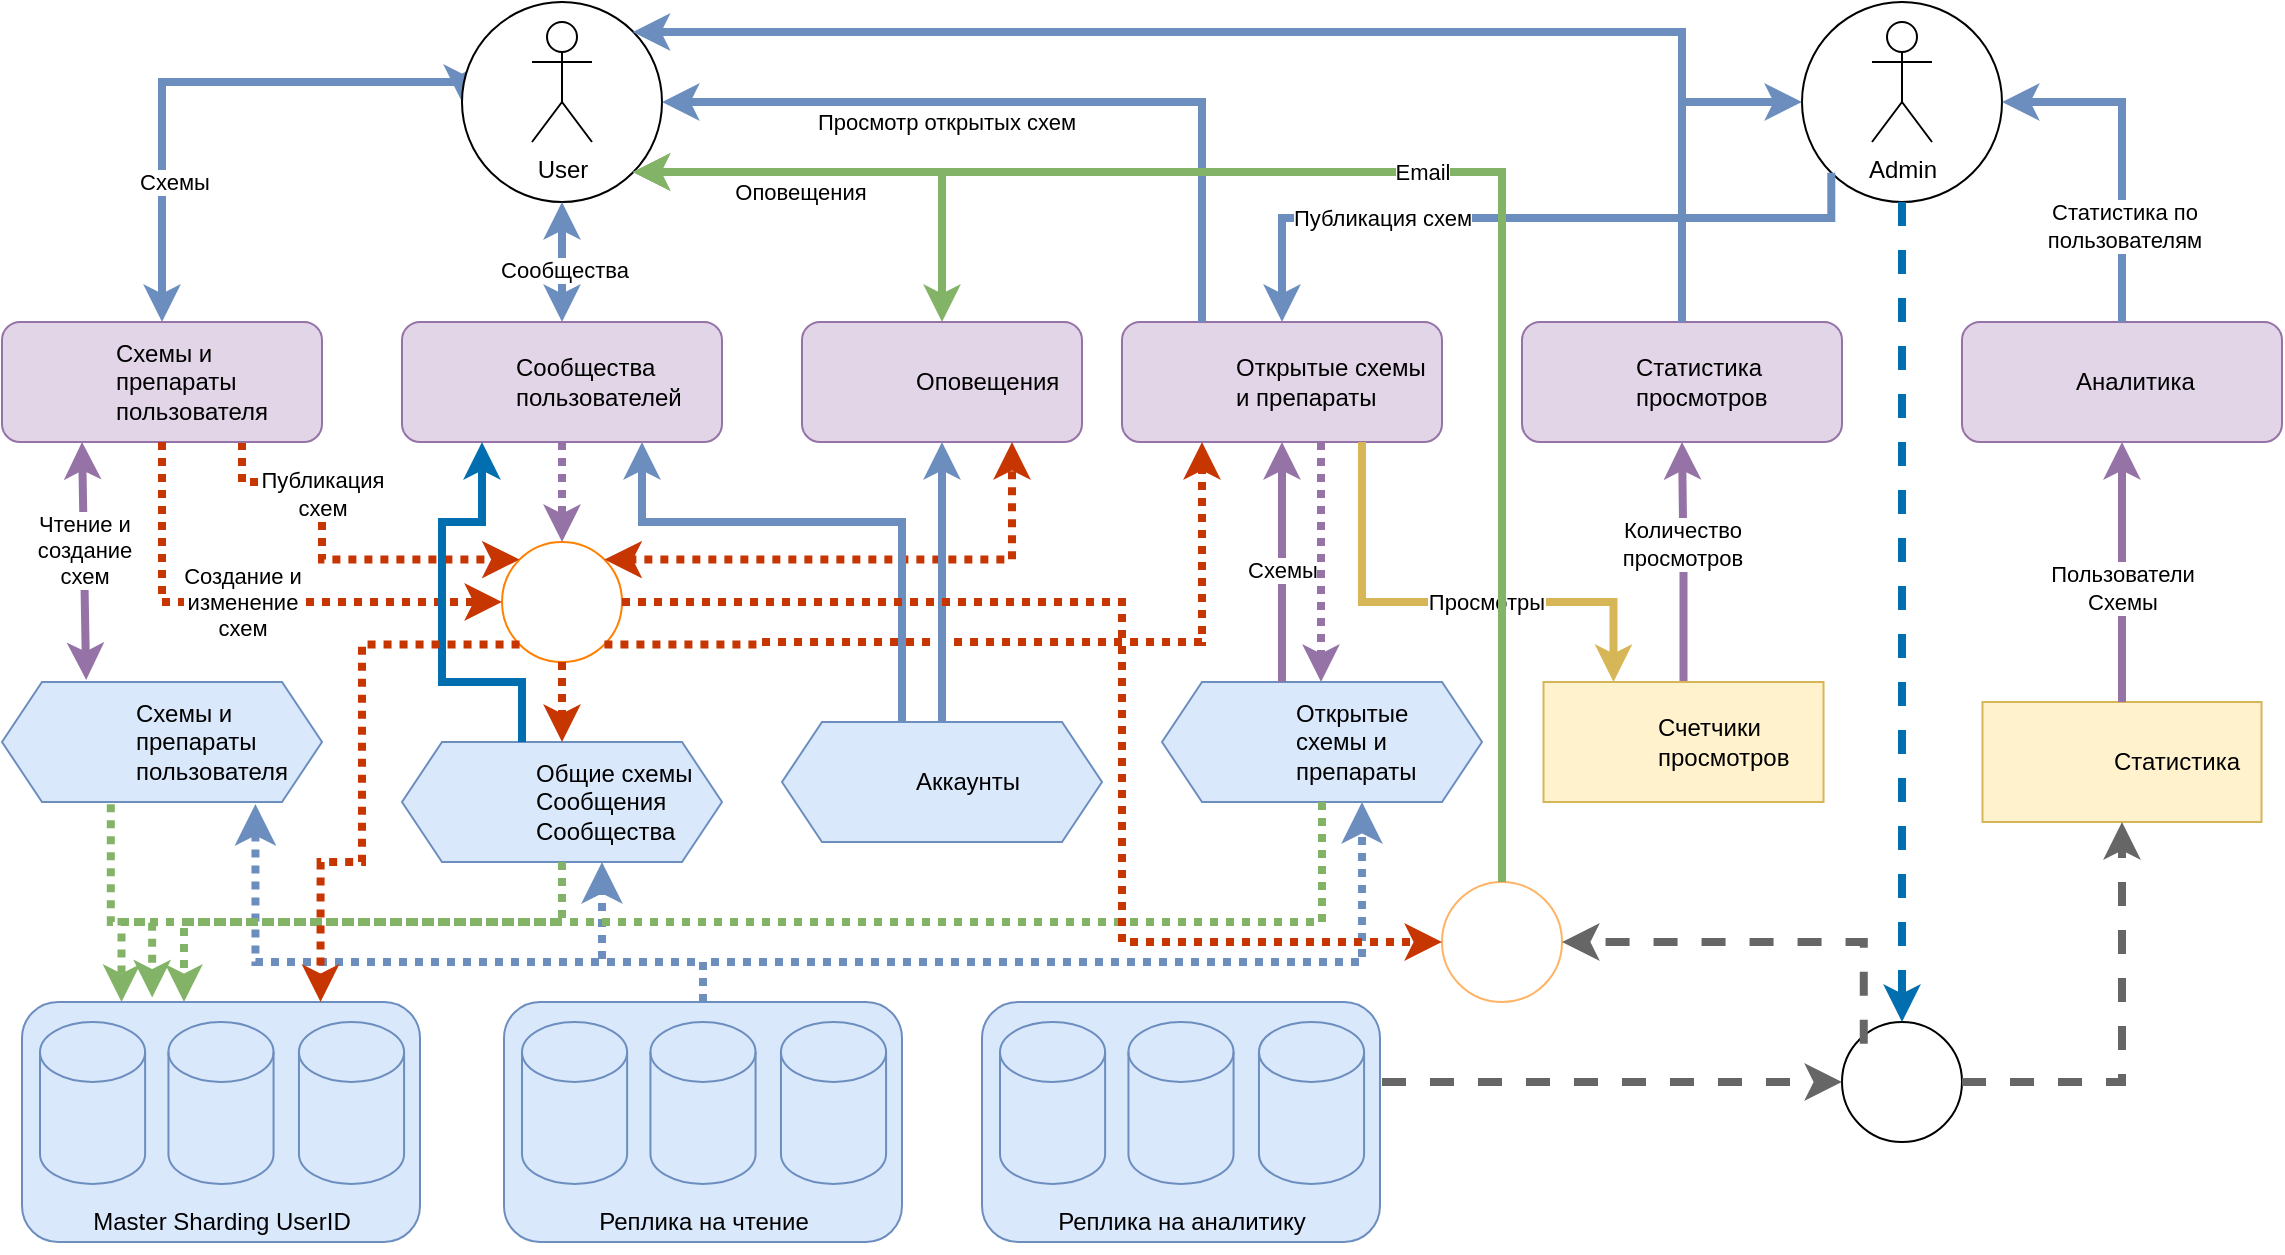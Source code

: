 <mxfile version="20.8.16" type="device" pages="4"><diagram name="Page-1" id="q-ARzgoAae-MjoLzb_5H"><mxGraphModel dx="1434" dy="846" grid="1" gridSize="10" guides="1" tooltips="1" connect="1" arrows="1" fold="1" page="1" pageScale="1" pageWidth="827" pageHeight="1169" math="0" shadow="0"><root><mxCell id="0"/><mxCell id="1" parent="0"/><mxCell id="5VuOCVOYMruQExuFPeUD-14" value="" style="endArrow=classic;startArrow=classic;html=1;rounded=0;fillColor=#dae8fc;strokeColor=#6c8ebf;strokeWidth=4;edgeStyle=elbowEdgeStyle;elbow=vertical;exitX=0.5;exitY=0;exitDx=0;exitDy=0;entryX=0;entryY=0.5;entryDx=0;entryDy=0;" parent="1" source="5VuOCVOYMruQExuFPeUD-1" edge="1" target="bzseXNhNI2h8bk_qoodc-21"><mxGeometry width="100" height="100" relative="1" as="geometry"><mxPoint x="210" y="190" as="sourcePoint"/><mxPoint x="430" as="targetPoint"/><Array as="points"><mxPoint x="350" y="40"/></Array></mxGeometry></mxCell><mxCell id="5VuOCVOYMruQExuFPeUD-15" value="Схемы" style="edgeLabel;html=1;align=center;verticalAlign=middle;resizable=0;points=[];" parent="5VuOCVOYMruQExuFPeUD-14" vertex="1" connectable="0"><mxGeometry x="0.183" y="3" relative="1" as="geometry"><mxPoint x="-40" y="53" as="offset"/></mxGeometry></mxCell><mxCell id="5VuOCVOYMruQExuFPeUD-36" value="" style="group" parent="1" vertex="1" connectable="0"><mxGeometry x="760" y="160" width="160" height="60" as="geometry"/></mxCell><mxCell id="5VuOCVOYMruQExuFPeUD-37" value="Открытые схемы и препараты" style="rounded=1;whiteSpace=wrap;html=1;fillColor=#e1d5e7;strokeColor=#9673a6;align=left;spacingLeft=55;" parent="5VuOCVOYMruQExuFPeUD-36" vertex="1"><mxGeometry width="160" height="60" as="geometry"/></mxCell><mxCell id="p6ziI8_iPUZ4BZc-ku1B-19" value="" style="shape=image;verticalLabelPosition=bottom;labelBackgroundColor=default;verticalAlign=top;aspect=fixed;imageAspect=0;image=https://upload.wikimedia.org/wikipedia/commons/thumb/7/7d/Microsoft_.NET_logo.svg/2048px-Microsoft_.NET_logo.svg.png;" parent="5VuOCVOYMruQExuFPeUD-36" vertex="1"><mxGeometry x="10.0" y="10" width="40" height="40" as="geometry"/></mxCell><mxCell id="bzseXNhNI2h8bk_qoodc-6" value="" style="endArrow=classic;startArrow=classic;html=1;rounded=0;entryX=0.25;entryY=1;entryDx=0;entryDy=0;fillColor=#e1d5e7;strokeColor=#9673a6;strokeWidth=4;endFill=1;startFill=1;exitX=0.263;exitY=-0.017;exitDx=0;exitDy=0;exitPerimeter=0;" parent="1" source="5VuOCVOYMruQExuFPeUD-16" target="5VuOCVOYMruQExuFPeUD-1" edge="1"><mxGeometry width="50" height="50" relative="1" as="geometry"><mxPoint x="550" y="450" as="sourcePoint"/><mxPoint x="600" y="400" as="targetPoint"/></mxGeometry></mxCell><mxCell id="p6ziI8_iPUZ4BZc-ku1B-29" value="Чтение и &lt;br&gt;создание&lt;br&gt;схем" style="edgeLabel;html=1;align=center;verticalAlign=middle;resizable=0;points=[];" parent="bzseXNhNI2h8bk_qoodc-6" vertex="1" connectable="0"><mxGeometry x="0.283" y="-1" relative="1" as="geometry"><mxPoint x="-1" y="11" as="offset"/></mxGeometry></mxCell><mxCell id="bzseXNhNI2h8bk_qoodc-15" value="" style="group" parent="1" vertex="1" connectable="0"><mxGeometry x="400" y="370" width="160" height="60" as="geometry"/></mxCell><mxCell id="bzseXNhNI2h8bk_qoodc-8" value="Общие схемы&lt;br&gt;Сообщения&lt;br&gt;Сообщества" style="shape=hexagon;perimeter=hexagonPerimeter2;whiteSpace=wrap;html=1;fixedSize=1;fillColor=#dae8fc;strokeColor=#6c8ebf;spacingLeft=65;align=left;" parent="bzseXNhNI2h8bk_qoodc-15" vertex="1"><mxGeometry width="160" height="60" as="geometry"/></mxCell><mxCell id="p6ziI8_iPUZ4BZc-ku1B-28" value="" style="shape=image;verticalLabelPosition=bottom;labelBackgroundColor=default;verticalAlign=top;aspect=fixed;imageAspect=0;image=https://upload.wikimedia.org/wikipedia/ru/2/27/Logo-Tarantool-2023.png;" parent="bzseXNhNI2h8bk_qoodc-15" vertex="1"><mxGeometry x="20" y="10" width="40" height="40" as="geometry"/></mxCell><mxCell id="bzseXNhNI2h8bk_qoodc-20" value="" style="group" parent="1" vertex="1" connectable="0"><mxGeometry x="780" y="340" width="160" height="60" as="geometry"/></mxCell><mxCell id="bzseXNhNI2h8bk_qoodc-10" value="Открытые схемы и препараты" style="shape=hexagon;perimeter=hexagonPerimeter2;whiteSpace=wrap;html=1;fixedSize=1;fillColor=#dae8fc;strokeColor=#6c8ebf;spacingLeft=65;align=left;" parent="bzseXNhNI2h8bk_qoodc-20" vertex="1"><mxGeometry width="160" height="60" as="geometry"/></mxCell><mxCell id="p6ziI8_iPUZ4BZc-ku1B-38" value="" style="shape=image;verticalLabelPosition=bottom;labelBackgroundColor=default;verticalAlign=top;aspect=fixed;imageAspect=0;image=https://upload.wikimedia.org/wikipedia/ru/2/27/Logo-Tarantool-2023.png;" parent="bzseXNhNI2h8bk_qoodc-20" vertex="1"><mxGeometry x="20" y="10" width="40" height="40" as="geometry"/></mxCell><mxCell id="bzseXNhNI2h8bk_qoodc-22" value="" style="group" parent="1" vertex="1" connectable="0"><mxGeometry x="430" y="20" width="100" height="100" as="geometry"/></mxCell><mxCell id="bzseXNhNI2h8bk_qoodc-21" value="" style="ellipse;whiteSpace=wrap;html=1;aspect=fixed;" parent="bzseXNhNI2h8bk_qoodc-22" vertex="1"><mxGeometry y="-20" width="100" height="100" as="geometry"/></mxCell><mxCell id="5VuOCVOYMruQExuFPeUD-13" value="User" style="shape=umlActor;verticalLabelPosition=bottom;verticalAlign=top;html=1;outlineConnect=0;" parent="bzseXNhNI2h8bk_qoodc-22" vertex="1"><mxGeometry x="35" y="-10" width="30" height="60" as="geometry"/></mxCell><mxCell id="bzseXNhNI2h8bk_qoodc-25" value="" style="endArrow=classic;startArrow=classic;html=1;rounded=0;fillColor=#dae8fc;strokeColor=#6c8ebf;exitX=0.5;exitY=0;exitDx=0;exitDy=0;entryX=0.5;entryY=1;entryDx=0;entryDy=0;edgeStyle=elbowEdgeStyle;elbow=vertical;strokeWidth=4;" parent="1" source="5VuOCVOYMruQExuFPeUD-25" target="bzseXNhNI2h8bk_qoodc-21" edge="1"><mxGeometry width="100" height="100" relative="1" as="geometry"><mxPoint x="530.0" y="200.0" as="sourcePoint"/><mxPoint x="530" y="40" as="targetPoint"/><Array as="points"><mxPoint x="440" y="120"/></Array></mxGeometry></mxCell><mxCell id="bzseXNhNI2h8bk_qoodc-26" value="Сообщества" style="edgeLabel;html=1;align=center;verticalAlign=middle;resizable=0;points=[];" parent="bzseXNhNI2h8bk_qoodc-25" vertex="1" connectable="0"><mxGeometry x="0.183" y="3" relative="1" as="geometry"><mxPoint x="4" y="9" as="offset"/></mxGeometry></mxCell><mxCell id="bzseXNhNI2h8bk_qoodc-27" value="" style="endArrow=classic;startArrow=classic;html=1;rounded=0;fillColor=#d5e8d4;strokeColor=#82b366;edgeStyle=elbowEdgeStyle;elbow=vertical;strokeWidth=4;exitX=0.5;exitY=0;exitDx=0;exitDy=0;entryX=1;entryY=1;entryDx=0;entryDy=0;" parent="1" source="p6ziI8_iPUZ4BZc-ku1B-74" edge="1" target="bzseXNhNI2h8bk_qoodc-21"><mxGeometry width="100" height="100" relative="1" as="geometry"><mxPoint x="630.0" y="200.0" as="sourcePoint"/><mxPoint x="510" y="50" as="targetPoint"/><Array as="points"><mxPoint x="590" y="85"/></Array></mxGeometry></mxCell><mxCell id="bzseXNhNI2h8bk_qoodc-28" value="Оповещения" style="edgeLabel;html=1;align=center;verticalAlign=middle;resizable=0;points=[];" parent="bzseXNhNI2h8bk_qoodc-27" vertex="1" connectable="0"><mxGeometry x="0.183" y="3" relative="1" as="geometry"><mxPoint x="-10" y="7" as="offset"/></mxGeometry></mxCell><mxCell id="bzseXNhNI2h8bk_qoodc-65" value="" style="group" parent="1" vertex="1" connectable="0"><mxGeometry x="920" y="440" width="60" height="60" as="geometry"/></mxCell><mxCell id="bzseXNhNI2h8bk_qoodc-64" value="" style="ellipse;whiteSpace=wrap;html=1;aspect=fixed;strokeColor=#FFB366;fillColor=#FFFFFF;" parent="bzseXNhNI2h8bk_qoodc-65" vertex="1"><mxGeometry width="60" height="60" as="geometry"/></mxCell><mxCell id="bzseXNhNI2h8bk_qoodc-63" value="" style="shape=image;verticalLabelPosition=bottom;labelBackgroundColor=default;verticalAlign=top;aspect=fixed;imageAspect=0;image=https://cdn0.iconfinder.com/data/icons/expenses-vs-income/30/__subscription_email_fees_newsletter-64.png;" parent="bzseXNhNI2h8bk_qoodc-65" vertex="1"><mxGeometry x="6" y="6" width="48" height="48" as="geometry"/></mxCell><mxCell id="bzseXNhNI2h8bk_qoodc-67" value="" style="group" parent="1" vertex="1" connectable="0"><mxGeometry x="450" y="270" width="60" height="60" as="geometry"/></mxCell><mxCell id="bzseXNhNI2h8bk_qoodc-66" value="" style="ellipse;whiteSpace=wrap;html=1;aspect=fixed;strokeColor=#FF8000;fillColor=#FFFFFF;" parent="bzseXNhNI2h8bk_qoodc-67" vertex="1"><mxGeometry width="60" height="60" as="geometry"/></mxCell><mxCell id="5VuOCVOYMruQExuFPeUD-32" value="" style="shape=image;verticalLabelPosition=bottom;labelBackgroundColor=default;verticalAlign=top;aspect=fixed;imageAspect=0;image=https://static-00.iconduck.com/assets.00/rabbitmq-icon-484x512-s9lfaapn.png;" parent="bzseXNhNI2h8bk_qoodc-67" vertex="1"><mxGeometry x="15" y="13.342" width="31.5" height="33.322" as="geometry"/></mxCell><mxCell id="bzseXNhNI2h8bk_qoodc-70" value="" style="group" parent="1" vertex="1" connectable="0"><mxGeometry x="1120" y="510" width="60" height="60" as="geometry"/></mxCell><mxCell id="bzseXNhNI2h8bk_qoodc-69" value="" style="ellipse;whiteSpace=wrap;html=1;aspect=fixed;strokeColor=#000000;fillColor=#FFFFFF;" parent="bzseXNhNI2h8bk_qoodc-70" vertex="1"><mxGeometry width="60" height="60" as="geometry"/></mxCell><mxCell id="bzseXNhNI2h8bk_qoodc-68" value="" style="shape=image;verticalLabelPosition=bottom;labelBackgroundColor=default;verticalAlign=top;aspect=fixed;imageAspect=0;image=https://cdn3.iconfinder.com/data/icons/arrows-set-12/512/history-64.png;" parent="bzseXNhNI2h8bk_qoodc-70" vertex="1"><mxGeometry x="10.875" y="10.875" width="38.25" height="38.25" as="geometry"/></mxCell><mxCell id="p6ziI8_iPUZ4BZc-ku1B-3" value="" style="group" parent="1" vertex="1" connectable="0"><mxGeometry x="1100" width="100" height="100" as="geometry"/></mxCell><mxCell id="p6ziI8_iPUZ4BZc-ku1B-4" value="" style="ellipse;whiteSpace=wrap;html=1;aspect=fixed;" parent="p6ziI8_iPUZ4BZc-ku1B-3" vertex="1"><mxGeometry width="100" height="100" as="geometry"/></mxCell><mxCell id="p6ziI8_iPUZ4BZc-ku1B-5" value="Admin" style="shape=umlActor;verticalLabelPosition=bottom;verticalAlign=top;html=1;outlineConnect=0;" parent="p6ziI8_iPUZ4BZc-ku1B-3" vertex="1"><mxGeometry x="35" y="10" width="30" height="60" as="geometry"/></mxCell><mxCell id="p6ziI8_iPUZ4BZc-ku1B-90" value="Публикация&lt;br&gt;схем" style="edgeStyle=orthogonalEdgeStyle;rounded=0;orthogonalLoop=1;jettySize=auto;html=1;exitX=0.75;exitY=1;exitDx=0;exitDy=0;entryX=0;entryY=0;entryDx=0;entryDy=0;dashed=1;dashPattern=1 1;strokeWidth=4;startArrow=none;startFill=0;endArrow=classic;endFill=1;elbow=vertical;fillColor=#fa6800;strokeColor=#C73500;" parent="1" source="5VuOCVOYMruQExuFPeUD-1" target="bzseXNhNI2h8bk_qoodc-66" edge="1"><mxGeometry x="-0.333" relative="1" as="geometry"><Array as="points"><mxPoint x="320" y="240"/><mxPoint x="360" y="240"/><mxPoint x="360" y="279"/></Array><mxPoint as="offset"/></mxGeometry></mxCell><mxCell id="p6ziI8_iPUZ4BZc-ku1B-23" value="" style="edgeStyle=elbowEdgeStyle;elbow=vertical;endArrow=classic;html=1;curved=0;rounded=0;dashed=1;exitX=0.34;exitY=1.018;exitDx=0;exitDy=0;exitPerimeter=0;entryX=0.327;entryY=-0.019;entryDx=0;entryDy=0;strokeWidth=4;fillColor=#d5e8d4;strokeColor=#82b366;dashPattern=1 1;entryPerimeter=0;" parent="1" source="5VuOCVOYMruQExuFPeUD-16" target="p6ziI8_iPUZ4BZc-ku1B-129" edge="1"><mxGeometry width="50" height="50" relative="1" as="geometry"><mxPoint x="530" y="490" as="sourcePoint"/><mxPoint x="265" y="600" as="targetPoint"/><Array as="points"><mxPoint x="280" y="460"/></Array></mxGeometry></mxCell><mxCell id="p6ziI8_iPUZ4BZc-ku1B-26" value="" style="edgeStyle=elbowEdgeStyle;elbow=vertical;endArrow=classic;html=1;curved=0;rounded=0;endSize=8;startSize=8;dashed=1;dashPattern=1 1;strokeWidth=4;exitX=0.5;exitY=0;exitDx=0;exitDy=0;entryX=0.792;entryY=1.017;entryDx=0;entryDy=0;fillColor=#dae8fc;strokeColor=#6c8ebf;entryPerimeter=0;" parent="1" source="bzseXNhNI2h8bk_qoodc-44" target="5VuOCVOYMruQExuFPeUD-16" edge="1"><mxGeometry width="50" height="50" relative="1" as="geometry"><mxPoint x="320" y="520" as="sourcePoint"/><mxPoint x="370" y="470" as="targetPoint"/><Array as="points"><mxPoint x="430" y="480"/></Array></mxGeometry></mxCell><mxCell id="p6ziI8_iPUZ4BZc-ku1B-30" value="" style="group" parent="1" vertex="1" connectable="0"><mxGeometry x="590" y="360" width="160" height="60" as="geometry"/></mxCell><mxCell id="p6ziI8_iPUZ4BZc-ku1B-31" value="Аккаунты" style="shape=hexagon;perimeter=hexagonPerimeter2;whiteSpace=wrap;html=1;fixedSize=1;fillColor=#dae8fc;strokeColor=#6c8ebf;spacingLeft=65;align=left;" parent="p6ziI8_iPUZ4BZc-ku1B-30" vertex="1"><mxGeometry width="160" height="60" as="geometry"/></mxCell><mxCell id="p6ziI8_iPUZ4BZc-ku1B-32" value="" style="shape=image;verticalLabelPosition=bottom;labelBackgroundColor=default;verticalAlign=top;aspect=fixed;imageAspect=0;image=https://upload.wikimedia.org/wikipedia/ru/2/27/Logo-Tarantool-2023.png;" parent="p6ziI8_iPUZ4BZc-ku1B-30" vertex="1"><mxGeometry x="20" y="10" width="40" height="40" as="geometry"/></mxCell><mxCell id="p6ziI8_iPUZ4BZc-ku1B-42" value="" style="group" parent="1" vertex="1" connectable="0"><mxGeometry x="960" y="160" width="160" height="60" as="geometry"/></mxCell><mxCell id="p6ziI8_iPUZ4BZc-ku1B-43" value="Статистика просмотров" style="rounded=1;whiteSpace=wrap;html=1;fillColor=#e1d5e7;strokeColor=#9673a6;align=left;spacingLeft=55;" parent="p6ziI8_iPUZ4BZc-ku1B-42" vertex="1"><mxGeometry width="160" height="60" as="geometry"/></mxCell><mxCell id="p6ziI8_iPUZ4BZc-ku1B-44" value="" style="shape=image;verticalLabelPosition=bottom;labelBackgroundColor=default;verticalAlign=top;aspect=fixed;imageAspect=0;image=https://upload.wikimedia.org/wikipedia/commons/thumb/7/7d/Microsoft_.NET_logo.svg/2048px-Microsoft_.NET_logo.svg.png;" parent="p6ziI8_iPUZ4BZc-ku1B-42" vertex="1"><mxGeometry x="10.0" y="10" width="40" height="40" as="geometry"/></mxCell><mxCell id="p6ziI8_iPUZ4BZc-ku1B-45" value="" style="group" parent="1" vertex="1" connectable="0"><mxGeometry x="1180" y="160" width="160" height="60" as="geometry"/></mxCell><mxCell id="p6ziI8_iPUZ4BZc-ku1B-46" value="Аналитика" style="rounded=1;whiteSpace=wrap;html=1;fillColor=#e1d5e7;strokeColor=#9673a6;align=left;spacingLeft=55;" parent="p6ziI8_iPUZ4BZc-ku1B-45" vertex="1"><mxGeometry width="160" height="60" as="geometry"/></mxCell><mxCell id="p6ziI8_iPUZ4BZc-ku1B-47" value="" style="shape=image;verticalLabelPosition=bottom;labelBackgroundColor=default;verticalAlign=top;aspect=fixed;imageAspect=0;image=https://upload.wikimedia.org/wikipedia/commons/thumb/7/7d/Microsoft_.NET_logo.svg/2048px-Microsoft_.NET_logo.svg.png;" parent="p6ziI8_iPUZ4BZc-ku1B-45" vertex="1"><mxGeometry x="10.0" y="10" width="40" height="40" as="geometry"/></mxCell><mxCell id="p6ziI8_iPUZ4BZc-ku1B-48" value="" style="endArrow=classic;startArrow=none;html=1;rounded=0;fillColor=#dae8fc;strokeColor=#6c8ebf;exitX=0.25;exitY=0;exitDx=0;exitDy=0;edgeStyle=elbowEdgeStyle;elbow=vertical;strokeWidth=4;endFill=1;startFill=0;entryX=1;entryY=0.5;entryDx=0;entryDy=0;" parent="1" source="5VuOCVOYMruQExuFPeUD-37" edge="1" target="bzseXNhNI2h8bk_qoodc-21"><mxGeometry width="100" height="100" relative="1" as="geometry"><mxPoint x="810.0" y="160.0" as="sourcePoint"/><mxPoint x="530" y="30" as="targetPoint"/><Array as="points"><mxPoint x="670" y="50"/></Array></mxGeometry></mxCell><mxCell id="p6ziI8_iPUZ4BZc-ku1B-49" value="Просмотр открытых схем" style="edgeLabel;html=1;align=center;verticalAlign=middle;resizable=0;points=[];" parent="p6ziI8_iPUZ4BZc-ku1B-48" vertex="1" connectable="0"><mxGeometry x="0.183" y="3" relative="1" as="geometry"><mxPoint x="-13" y="7" as="offset"/></mxGeometry></mxCell><mxCell id="p6ziI8_iPUZ4BZc-ku1B-50" value="" style="endArrow=classic;startArrow=none;html=1;rounded=0;entryX=0.5;entryY=1;entryDx=0;entryDy=0;fillColor=#e1d5e7;strokeColor=#9673a6;strokeWidth=4;exitX=0.375;exitY=0;exitDx=0;exitDy=0;endFill=1;startFill=0;edgeStyle=elbowEdgeStyle;elbow=vertical;" parent="1" source="bzseXNhNI2h8bk_qoodc-10" target="5VuOCVOYMruQExuFPeUD-37" edge="1"><mxGeometry width="50" height="50" relative="1" as="geometry"><mxPoint x="826" y="370" as="sourcePoint"/><mxPoint x="826" y="290.0" as="targetPoint"/><Array as="points"><mxPoint x="800" y="320"/><mxPoint x="820" y="260"/></Array></mxGeometry></mxCell><mxCell id="p6ziI8_iPUZ4BZc-ku1B-51" value="Схемы" style="edgeLabel;html=1;align=center;verticalAlign=middle;resizable=0;points=[];" parent="p6ziI8_iPUZ4BZc-ku1B-50" vertex="1" connectable="0"><mxGeometry x="0.283" y="-1" relative="1" as="geometry"><mxPoint x="-1" y="21" as="offset"/></mxGeometry></mxCell><mxCell id="p6ziI8_iPUZ4BZc-ku1B-52" style="edgeStyle=elbowEdgeStyle;rounded=0;orthogonalLoop=1;jettySize=auto;elbow=vertical;html=1;exitX=0.75;exitY=1;exitDx=0;exitDy=0;strokeWidth=4;startArrow=none;startFill=0;endArrow=classic;endFill=1;fillColor=#fff2cc;strokeColor=#d6b656;entryX=0.25;entryY=0;entryDx=0;entryDy=0;" parent="1" source="5VuOCVOYMruQExuFPeUD-37" target="p6ziI8_iPUZ4BZc-ku1B-58" edge="1"><mxGeometry relative="1" as="geometry"><mxPoint x="991.6" y="469.35" as="targetPoint"/><Array as="points"><mxPoint x="960" y="300"/></Array></mxGeometry></mxCell><mxCell id="p6ziI8_iPUZ4BZc-ku1B-53" value="Просмотры" style="edgeLabel;html=1;align=center;verticalAlign=middle;resizable=0;points=[];" parent="p6ziI8_iPUZ4BZc-ku1B-52" vertex="1" connectable="0"><mxGeometry x="-0.189" relative="1" as="geometry"><mxPoint x="42" as="offset"/></mxGeometry></mxCell><mxCell id="p6ziI8_iPUZ4BZc-ku1B-54" style="edgeStyle=elbowEdgeStyle;rounded=0;orthogonalLoop=1;jettySize=auto;elbow=vertical;html=1;entryX=0.5;entryY=1;entryDx=0;entryDy=0;strokeWidth=4;startArrow=none;startFill=0;endArrow=classic;endFill=1;fillColor=#e1d5e7;strokeColor=#9673a6;" parent="1" source="p6ziI8_iPUZ4BZc-ku1B-58" target="p6ziI8_iPUZ4BZc-ku1B-43" edge="1"><mxGeometry relative="1" as="geometry"><mxPoint x="1048.4" y="469.35" as="sourcePoint"/></mxGeometry></mxCell><mxCell id="p6ziI8_iPUZ4BZc-ku1B-55" value="Количество &lt;br&gt;просмотров" style="edgeLabel;html=1;align=center;verticalAlign=middle;resizable=0;points=[];" parent="p6ziI8_iPUZ4BZc-ku1B-54" vertex="1" connectable="0"><mxGeometry x="0.35" y="-1" relative="1" as="geometry"><mxPoint x="-1" y="11" as="offset"/></mxGeometry></mxCell><mxCell id="p6ziI8_iPUZ4BZc-ku1B-59" value="" style="group" parent="1" vertex="1" connectable="0"><mxGeometry x="970.75" y="340" width="140" height="60" as="geometry"/></mxCell><mxCell id="p6ziI8_iPUZ4BZc-ku1B-58" value="Счетчики просмотров" style="rounded=0;whiteSpace=wrap;html=1;fillColor=#fff2cc;strokeColor=#d6b656;spacingLeft=55;align=left;" parent="p6ziI8_iPUZ4BZc-ku1B-59" vertex="1"><mxGeometry width="140" height="60" as="geometry"/></mxCell><mxCell id="p6ziI8_iPUZ4BZc-ku1B-57" value="" style="shape=image;verticalLabelPosition=bottom;labelBackgroundColor=default;verticalAlign=top;aspect=fixed;imageAspect=0;image=https://upload.wikimedia.org/wikipedia/commons/thumb/3/38/Prometheus_software_logo.svg/2066px-Prometheus_software_logo.svg.png;" parent="p6ziI8_iPUZ4BZc-ku1B-59" vertex="1"><mxGeometry x="10" y="10.55" width="39.28" height="38.91" as="geometry"/></mxCell><mxCell id="p6ziI8_iPUZ4BZc-ku1B-62" value="" style="group" parent="1" vertex="1" connectable="0"><mxGeometry x="1190.25" y="350" width="139.5" height="60" as="geometry"/></mxCell><mxCell id="p6ziI8_iPUZ4BZc-ku1B-60" value="Статистика" style="rounded=0;whiteSpace=wrap;html=1;fillColor=#fff2cc;strokeColor=#d6b656;spacingLeft=55;" parent="p6ziI8_iPUZ4BZc-ku1B-62" vertex="1"><mxGeometry width="139.5" height="60" as="geometry"/></mxCell><mxCell id="p6ziI8_iPUZ4BZc-ku1B-61" value="" style="shape=image;verticalLabelPosition=bottom;labelBackgroundColor=default;verticalAlign=top;aspect=fixed;imageAspect=0;image=https://seeklogo.com/images/C/clickhouse-logo-653663F866-seeklogo.com.png;" parent="p6ziI8_iPUZ4BZc-ku1B-62" vertex="1"><mxGeometry x="9.5" y="10" width="44.94" height="40" as="geometry"/></mxCell><mxCell id="p6ziI8_iPUZ4BZc-ku1B-63" style="edgeStyle=elbowEdgeStyle;rounded=0;orthogonalLoop=1;jettySize=auto;elbow=vertical;html=1;entryX=0.5;entryY=1;entryDx=0;entryDy=0;strokeWidth=4;startArrow=none;startFill=0;endArrow=classic;endFill=1;fillColor=#e1d5e7;strokeColor=#9673a6;exitX=0.5;exitY=0;exitDx=0;exitDy=0;" parent="1" source="p6ziI8_iPUZ4BZc-ku1B-60" target="p6ziI8_iPUZ4BZc-ku1B-46" edge="1"><mxGeometry relative="1" as="geometry"><mxPoint x="1190" y="470" as="sourcePoint"/><mxPoint x="1200.0" y="260.0" as="targetPoint"/></mxGeometry></mxCell><mxCell id="p6ziI8_iPUZ4BZc-ku1B-64" value="Пользователи&lt;br&gt;Схемы" style="edgeLabel;html=1;align=center;verticalAlign=middle;resizable=0;points=[];" parent="p6ziI8_iPUZ4BZc-ku1B-63" vertex="1" connectable="0"><mxGeometry x="0.35" y="-1" relative="1" as="geometry"><mxPoint x="-1" y="31" as="offset"/></mxGeometry></mxCell><mxCell id="p6ziI8_iPUZ4BZc-ku1B-65" value="" style="endArrow=classic;startArrow=none;html=1;rounded=0;fillColor=#dae8fc;strokeColor=#6c8ebf;exitX=0.5;exitY=0;exitDx=0;exitDy=0;edgeStyle=elbowEdgeStyle;elbow=vertical;strokeWidth=4;endFill=1;startFill=0;entryX=1;entryY=0.5;entryDx=0;entryDy=0;" parent="1" source="p6ziI8_iPUZ4BZc-ku1B-46" target="p6ziI8_iPUZ4BZc-ku1B-4" edge="1"><mxGeometry width="100" height="100" relative="1" as="geometry"><mxPoint x="1320.0" y="200.0" as="sourcePoint"/><mxPoint x="1200" y="-20" as="targetPoint"/><Array as="points"><mxPoint x="1240" y="50"/></Array></mxGeometry></mxCell><mxCell id="p6ziI8_iPUZ4BZc-ku1B-66" value="Статистика по &lt;br&gt;пользователям" style="edgeLabel;html=1;align=center;verticalAlign=middle;resizable=0;points=[];" parent="p6ziI8_iPUZ4BZc-ku1B-65" vertex="1" connectable="0"><mxGeometry x="0.183" y="3" relative="1" as="geometry"><mxPoint x="4" y="52" as="offset"/></mxGeometry></mxCell><mxCell id="p6ziI8_iPUZ4BZc-ku1B-67" value="" style="edgeStyle=elbowEdgeStyle;elbow=vertical;endArrow=classic;html=1;curved=0;rounded=0;dashed=1;exitX=0.5;exitY=1;exitDx=0;exitDy=0;entryX=0.25;entryY=0;entryDx=0;entryDy=0;strokeWidth=4;fillColor=#d5e8d4;strokeColor=#82b366;dashPattern=1 1;" parent="1" source="bzseXNhNI2h8bk_qoodc-8" target="p6ziI8_iPUZ4BZc-ku1B-129" edge="1"><mxGeometry width="50" height="50" relative="1" as="geometry"><mxPoint x="530.0" y="440.0" as="sourcePoint"/><mxPoint x="265" y="600" as="targetPoint"/><Array as="points"><mxPoint x="370" y="460"/></Array></mxGeometry></mxCell><mxCell id="p6ziI8_iPUZ4BZc-ku1B-68" value="" style="edgeStyle=elbowEdgeStyle;elbow=vertical;endArrow=classic;html=1;curved=0;rounded=0;endSize=8;startSize=8;dashed=1;dashPattern=1 1;strokeWidth=4;exitX=0.5;exitY=0;exitDx=0;exitDy=0;entryX=0.625;entryY=1;entryDx=0;entryDy=0;fillColor=#dae8fc;strokeColor=#6c8ebf;" parent="1" source="bzseXNhNI2h8bk_qoodc-44" target="bzseXNhNI2h8bk_qoodc-8" edge="1"><mxGeometry width="50" height="50" relative="1" as="geometry"><mxPoint x="790.37" y="650" as="sourcePoint"/><mxPoint x="569.62" y="450" as="targetPoint"/><Array as="points"><mxPoint x="520" y="480"/></Array></mxGeometry></mxCell><mxCell id="p6ziI8_iPUZ4BZc-ku1B-72" value="" style="edgeStyle=elbowEdgeStyle;elbow=vertical;endArrow=classic;html=1;curved=0;rounded=0;endSize=8;startSize=8;dashed=1;dashPattern=1 1;strokeWidth=4;exitX=0.5;exitY=0;exitDx=0;exitDy=0;entryX=0.625;entryY=1;entryDx=0;entryDy=0;fillColor=#dae8fc;strokeColor=#6c8ebf;" parent="1" source="bzseXNhNI2h8bk_qoodc-44" target="bzseXNhNI2h8bk_qoodc-10" edge="1"><mxGeometry width="50" height="50" relative="1" as="geometry"><mxPoint x="570.5" y="610" as="sourcePoint"/><mxPoint x="550.0" y="410" as="targetPoint"/><Array as="points"><mxPoint x="710" y="480"/></Array></mxGeometry></mxCell><mxCell id="p6ziI8_iPUZ4BZc-ku1B-73" value="" style="edgeStyle=elbowEdgeStyle;elbow=vertical;endArrow=classic;html=1;curved=0;rounded=0;dashed=1;exitX=0.5;exitY=1;exitDx=0;exitDy=0;strokeWidth=4;fillColor=#d5e8d4;strokeColor=#82b366;dashPattern=1 1;entryX=0.407;entryY=0;entryDx=0;entryDy=0;entryPerimeter=0;" parent="1" source="bzseXNhNI2h8bk_qoodc-10" target="p6ziI8_iPUZ4BZc-ku1B-129" edge="1"><mxGeometry width="50" height="50" relative="1" as="geometry"><mxPoint x="800.0" y="440" as="sourcePoint"/><mxPoint x="280" y="600" as="targetPoint"/><Array as="points"><mxPoint x="580" y="460"/></Array></mxGeometry></mxCell><mxCell id="p6ziI8_iPUZ4BZc-ku1B-75" value="" style="group" parent="1" vertex="1" connectable="0"><mxGeometry x="400" y="160" width="160" height="60" as="geometry"/></mxCell><mxCell id="5VuOCVOYMruQExuFPeUD-25" value="Сообщества пользователей" style="rounded=1;whiteSpace=wrap;html=1;fillColor=#e1d5e7;strokeColor=#9673a6;align=left;spacingLeft=55;" parent="p6ziI8_iPUZ4BZc-ku1B-75" vertex="1"><mxGeometry width="160" height="60" as="geometry"/></mxCell><mxCell id="p6ziI8_iPUZ4BZc-ku1B-18" value="" style="shape=image;verticalLabelPosition=bottom;labelBackgroundColor=default;verticalAlign=top;aspect=fixed;imageAspect=0;image=https://upload.wikimedia.org/wikipedia/commons/thumb/7/7d/Microsoft_.NET_logo.svg/2048px-Microsoft_.NET_logo.svg.png;" parent="p6ziI8_iPUZ4BZc-ku1B-75" vertex="1"><mxGeometry x="10" y="10" width="40" height="40" as="geometry"/></mxCell><mxCell id="p6ziI8_iPUZ4BZc-ku1B-77" value="" style="group" parent="1" vertex="1" connectable="0"><mxGeometry x="600" y="160" width="140" height="60" as="geometry"/></mxCell><mxCell id="p6ziI8_iPUZ4BZc-ku1B-74" value="Оповещения" style="rounded=1;whiteSpace=wrap;html=1;fillColor=#e1d5e7;strokeColor=#9673a6;align=left;spacingLeft=55;" parent="p6ziI8_iPUZ4BZc-ku1B-77" vertex="1"><mxGeometry width="140" height="60" as="geometry"/></mxCell><mxCell id="p6ziI8_iPUZ4BZc-ku1B-76" value="" style="shape=image;verticalLabelPosition=bottom;labelBackgroundColor=default;verticalAlign=top;aspect=fixed;imageAspect=0;image=https://upload.wikimedia.org/wikipedia/commons/thumb/7/7d/Microsoft_.NET_logo.svg/2048px-Microsoft_.NET_logo.svg.png;" parent="p6ziI8_iPUZ4BZc-ku1B-77" vertex="1"><mxGeometry x="10" y="10" width="40" height="40" as="geometry"/></mxCell><mxCell id="p6ziI8_iPUZ4BZc-ku1B-78" style="edgeStyle=elbowEdgeStyle;rounded=0;orthogonalLoop=1;jettySize=auto;elbow=vertical;html=1;exitX=0.5;exitY=0;exitDx=0;exitDy=0;strokeWidth=4;startArrow=none;startFill=0;endArrow=classic;endFill=1;fillColor=#dae8fc;strokeColor=#6c8ebf;entryX=1;entryY=0;entryDx=0;entryDy=0;" parent="1" source="p6ziI8_iPUZ4BZc-ku1B-43" edge="1" target="bzseXNhNI2h8bk_qoodc-21"><mxGeometry relative="1" as="geometry"><mxPoint x="560" y="30" as="targetPoint"/><Array as="points"><mxPoint x="780" y="15"/></Array></mxGeometry></mxCell><mxCell id="p6ziI8_iPUZ4BZc-ku1B-79" style="edgeStyle=elbowEdgeStyle;rounded=0;orthogonalLoop=1;jettySize=auto;elbow=vertical;html=1;exitX=0.5;exitY=0;exitDx=0;exitDy=0;strokeWidth=4;startArrow=none;startFill=0;endArrow=classic;endFill=1;fillColor=#dae8fc;strokeColor=#6c8ebf;entryX=0;entryY=0.5;entryDx=0;entryDy=0;" parent="1" source="p6ziI8_iPUZ4BZc-ku1B-43" target="p6ziI8_iPUZ4BZc-ku1B-4" edge="1"><mxGeometry relative="1" as="geometry"><Array as="points"><mxPoint x="1070" y="50"/><mxPoint x="1060" y="-20"/><mxPoint x="1070" y="-30"/><mxPoint x="1070" y="10"/></Array></mxGeometry></mxCell><mxCell id="p6ziI8_iPUZ4BZc-ku1B-80" value="Публикация схем" style="edgeStyle=elbowEdgeStyle;rounded=0;orthogonalLoop=1;jettySize=auto;elbow=vertical;html=1;exitX=0;exitY=1;exitDx=0;exitDy=0;strokeWidth=4;startArrow=none;startFill=0;endArrow=classic;endFill=1;fillColor=#dae8fc;strokeColor=#6c8ebf;" parent="1" source="p6ziI8_iPUZ4BZc-ku1B-4" target="5VuOCVOYMruQExuFPeUD-37" edge="1"><mxGeometry x="0.416" relative="1" as="geometry"><Array as="points"><mxPoint x="970" y="108"/></Array><mxPoint as="offset"/></mxGeometry></mxCell><mxCell id="p6ziI8_iPUZ4BZc-ku1B-81" style="edgeStyle=orthogonalEdgeStyle;rounded=0;orthogonalLoop=1;jettySize=auto;elbow=vertical;html=1;exitX=1.005;exitY=0.333;exitDx=0;exitDy=0;strokeWidth=4;startArrow=none;startFill=0;endArrow=classic;endFill=1;fillColor=#f5f5f5;strokeColor=#666666;dashed=1;entryX=0;entryY=0.5;entryDx=0;entryDy=0;exitPerimeter=0;" parent="1" source="p6ziI8_iPUZ4BZc-ku1B-115" target="bzseXNhNI2h8bk_qoodc-69" edge="1"><mxGeometry relative="1" as="geometry"><mxPoint x="1030" y="700" as="targetPoint"/><mxPoint x="960" y="640.938" as="sourcePoint"/></mxGeometry></mxCell><mxCell id="p6ziI8_iPUZ4BZc-ku1B-82" style="edgeStyle=orthogonalEdgeStyle;rounded=0;orthogonalLoop=1;jettySize=auto;html=1;entryX=0.5;entryY=1;entryDx=0;entryDy=0;dashed=1;strokeWidth=4;startArrow=none;startFill=0;endArrow=classic;endFill=1;elbow=vertical;fillColor=#f5f5f5;strokeColor=#666666;exitX=1;exitY=0.5;exitDx=0;exitDy=0;" parent="1" source="bzseXNhNI2h8bk_qoodc-69" target="p6ziI8_iPUZ4BZc-ku1B-60" edge="1"><mxGeometry relative="1" as="geometry"><mxPoint x="1150" y="700" as="sourcePoint"/></mxGeometry></mxCell><mxCell id="p6ziI8_iPUZ4BZc-ku1B-83" style="edgeStyle=orthogonalEdgeStyle;rounded=0;orthogonalLoop=1;jettySize=auto;html=1;exitX=0.5;exitY=1;exitDx=0;exitDy=0;dashed=1;strokeWidth=4;startArrow=none;startFill=0;endArrow=classic;endFill=1;elbow=vertical;fillColor=#1ba1e2;strokeColor=#006EAF;entryX=0.5;entryY=0;entryDx=0;entryDy=0;" parent="1" source="p6ziI8_iPUZ4BZc-ku1B-4" edge="1" target="bzseXNhNI2h8bk_qoodc-69"><mxGeometry relative="1" as="geometry"><mxPoint x="1120" y="510" as="targetPoint"/><Array as="points"><mxPoint x="1150" y="480"/><mxPoint x="1150" y="480"/></Array></mxGeometry></mxCell><mxCell id="p6ziI8_iPUZ4BZc-ku1B-84" style="edgeStyle=orthogonalEdgeStyle;rounded=0;orthogonalLoop=1;jettySize=auto;html=1;entryX=1;entryY=0.5;entryDx=0;entryDy=0;dashed=1;strokeWidth=4;startArrow=none;startFill=0;endArrow=classic;endFill=1;elbow=vertical;fillColor=#f5f5f5;strokeColor=#666666;exitX=0;exitY=0;exitDx=0;exitDy=0;" parent="1" source="bzseXNhNI2h8bk_qoodc-68" target="bzseXNhNI2h8bk_qoodc-64" edge="1"><mxGeometry relative="1" as="geometry"><mxPoint x="1120" y="620" as="sourcePoint"/></mxGeometry></mxCell><mxCell id="p6ziI8_iPUZ4BZc-ku1B-86" style="edgeStyle=orthogonalEdgeStyle;rounded=0;orthogonalLoop=1;jettySize=auto;html=1;exitX=0.5;exitY=1;exitDx=0;exitDy=0;entryX=0.5;entryY=0;entryDx=0;entryDy=0;dashed=1;strokeWidth=4;startArrow=none;startFill=0;endArrow=classic;endFill=1;elbow=vertical;fillColor=#fa6800;strokeColor=#C73500;dashPattern=1 1;" parent="1" source="bzseXNhNI2h8bk_qoodc-66" target="bzseXNhNI2h8bk_qoodc-8" edge="1"><mxGeometry relative="1" as="geometry"/></mxCell><mxCell id="p6ziI8_iPUZ4BZc-ku1B-87" style="edgeStyle=orthogonalEdgeStyle;rounded=0;orthogonalLoop=1;jettySize=auto;html=1;exitX=0.5;exitY=1;exitDx=0;exitDy=0;entryX=0.5;entryY=0;entryDx=0;entryDy=0;dashed=1;strokeWidth=4;startArrow=none;startFill=0;endArrow=classic;endFill=1;elbow=vertical;fillColor=#e1d5e7;strokeColor=#9673a6;dashPattern=1 1;" parent="1" source="5VuOCVOYMruQExuFPeUD-25" target="bzseXNhNI2h8bk_qoodc-66" edge="1"><mxGeometry relative="1" as="geometry"/></mxCell><mxCell id="p6ziI8_iPUZ4BZc-ku1B-88" style="edgeStyle=orthogonalEdgeStyle;rounded=0;orthogonalLoop=1;jettySize=auto;html=1;exitX=1;exitY=0;exitDx=0;exitDy=0;entryX=0.75;entryY=1;entryDx=0;entryDy=0;dashed=1;strokeWidth=4;startArrow=classic;startFill=1;endArrow=classic;endFill=1;elbow=vertical;fillColor=#fa6800;strokeColor=#C73500;dashPattern=1 1;" parent="1" source="bzseXNhNI2h8bk_qoodc-66" target="p6ziI8_iPUZ4BZc-ku1B-74" edge="1"><mxGeometry relative="1" as="geometry"><Array as="points"><mxPoint x="705" y="279"/></Array></mxGeometry></mxCell><mxCell id="p6ziI8_iPUZ4BZc-ku1B-91" style="edgeStyle=orthogonalEdgeStyle;rounded=0;orthogonalLoop=1;jettySize=auto;html=1;exitX=1;exitY=1;exitDx=0;exitDy=0;entryX=0.25;entryY=1;entryDx=0;entryDy=0;dashed=1;dashPattern=1 1;strokeWidth=4;startArrow=none;startFill=0;endArrow=classic;endFill=1;elbow=vertical;fillColor=#fa6800;strokeColor=#C73500;" parent="1" source="bzseXNhNI2h8bk_qoodc-66" target="5VuOCVOYMruQExuFPeUD-37" edge="1"><mxGeometry relative="1" as="geometry"><Array as="points"><mxPoint x="580" y="321"/><mxPoint x="580" y="320"/><mxPoint x="800" y="320"/></Array></mxGeometry></mxCell><mxCell id="p6ziI8_iPUZ4BZc-ku1B-92" value="" style="group" parent="1" vertex="1" connectable="0"><mxGeometry x="200" y="160" width="160" height="60" as="geometry"/></mxCell><mxCell id="5VuOCVOYMruQExuFPeUD-1" value="Схемы и препараты пользователя" style="rounded=1;whiteSpace=wrap;html=1;fillColor=#e1d5e7;strokeColor=#9673a6;align=left;spacingLeft=55;" parent="p6ziI8_iPUZ4BZc-ku1B-92" vertex="1"><mxGeometry width="160" height="60" as="geometry"/></mxCell><mxCell id="p6ziI8_iPUZ4BZc-ku1B-17" value="" style="shape=image;verticalLabelPosition=bottom;labelBackgroundColor=default;verticalAlign=top;aspect=fixed;imageAspect=0;image=https://upload.wikimedia.org/wikipedia/commons/thumb/7/7d/Microsoft_.NET_logo.svg/2048px-Microsoft_.NET_logo.svg.png;" parent="p6ziI8_iPUZ4BZc-ku1B-92" vertex="1"><mxGeometry x="10" y="10" width="40" height="40" as="geometry"/></mxCell><mxCell id="p6ziI8_iPUZ4BZc-ku1B-93" style="edgeStyle=orthogonalEdgeStyle;rounded=0;orthogonalLoop=1;jettySize=auto;html=1;exitX=0.5;exitY=0;exitDx=0;exitDy=0;entryX=0.5;entryY=1;entryDx=0;entryDy=0;strokeWidth=4;startArrow=none;startFill=0;endArrow=classic;endFill=1;elbow=vertical;fillColor=#dae8fc;strokeColor=#6c8ebf;" parent="1" source="p6ziI8_iPUZ4BZc-ku1B-31" target="p6ziI8_iPUZ4BZc-ku1B-74" edge="1"><mxGeometry relative="1" as="geometry"/></mxCell><mxCell id="p6ziI8_iPUZ4BZc-ku1B-94" style="edgeStyle=orthogonalEdgeStyle;rounded=0;orthogonalLoop=1;jettySize=auto;html=1;exitX=0.375;exitY=0;exitDx=0;exitDy=0;entryX=0.75;entryY=1;entryDx=0;entryDy=0;strokeWidth=4;startArrow=none;startFill=0;endArrow=classic;endFill=1;elbow=vertical;fillColor=#dae8fc;strokeColor=#6c8ebf;" parent="1" source="p6ziI8_iPUZ4BZc-ku1B-31" target="5VuOCVOYMruQExuFPeUD-25" edge="1"><mxGeometry relative="1" as="geometry"><Array as="points"><mxPoint x="650" y="260"/><mxPoint x="520" y="260"/></Array></mxGeometry></mxCell><mxCell id="p6ziI8_iPUZ4BZc-ku1B-126" value="" style="group" parent="1" vertex="1" connectable="0"><mxGeometry x="690" y="500" width="199" height="125.241" as="geometry"/></mxCell><mxCell id="p6ziI8_iPUZ4BZc-ku1B-115" value="" style="rounded=1;whiteSpace=wrap;html=1;fillColor=#dae8fc;strokeColor=#6c8ebf;container=0;" parent="p6ziI8_iPUZ4BZc-ku1B-126" vertex="1"><mxGeometry width="199" height="120" as="geometry"/></mxCell><mxCell id="p6ziI8_iPUZ4BZc-ku1B-116" value="Реплика на аналитику" style="text;html=1;strokeColor=none;fillColor=none;align=center;verticalAlign=middle;whiteSpace=wrap;rounded=0;container=0;" parent="p6ziI8_iPUZ4BZc-ku1B-126" vertex="1"><mxGeometry x="10" y="94.76" width="180" height="30.48" as="geometry"/></mxCell><mxCell id="p6ziI8_iPUZ4BZc-ku1B-117" value="" style="group" parent="p6ziI8_iPUZ4BZc-ku1B-126" vertex="1" connectable="0"><mxGeometry x="9" y="10" width="52.56" height="80.95" as="geometry"/></mxCell><mxCell id="p6ziI8_iPUZ4BZc-ku1B-118" value="" style="shape=cylinder3;whiteSpace=wrap;html=1;boundedLbl=1;backgroundOutline=1;size=15;fillColor=#dae8fc;strokeColor=#6c8ebf;container=0;" parent="p6ziI8_iPUZ4BZc-ku1B-117" vertex="1"><mxGeometry width="52.56" height="80.95" as="geometry"/></mxCell><mxCell id="p6ziI8_iPUZ4BZc-ku1B-119" value="" style="shape=image;verticalLabelPosition=bottom;labelBackgroundColor=default;verticalAlign=top;aspect=fixed;imageAspect=0;image=https://cdn-icons-png.flaticon.com/512/5968/5968342.png;container=0;" parent="p6ziI8_iPUZ4BZc-ku1B-117" vertex="1"><mxGeometry x="6.28" y="38.09" width="40" height="40" as="geometry"/></mxCell><mxCell id="p6ziI8_iPUZ4BZc-ku1B-120" value="" style="group" parent="p6ziI8_iPUZ4BZc-ku1B-126" vertex="1" connectable="0"><mxGeometry x="73.22" y="10" width="52.56" height="80.95" as="geometry"/></mxCell><mxCell id="p6ziI8_iPUZ4BZc-ku1B-121" value="" style="shape=cylinder3;whiteSpace=wrap;html=1;boundedLbl=1;backgroundOutline=1;size=15;fillColor=#dae8fc;strokeColor=#6c8ebf;container=0;" parent="p6ziI8_iPUZ4BZc-ku1B-120" vertex="1"><mxGeometry width="52.56" height="80.95" as="geometry"/></mxCell><mxCell id="p6ziI8_iPUZ4BZc-ku1B-122" value="" style="shape=image;verticalLabelPosition=bottom;labelBackgroundColor=default;verticalAlign=top;aspect=fixed;imageAspect=0;image=https://cdn-icons-png.flaticon.com/512/5968/5968342.png;container=0;" parent="p6ziI8_iPUZ4BZc-ku1B-120" vertex="1"><mxGeometry x="6.28" y="38.09" width="40" height="40" as="geometry"/></mxCell><mxCell id="p6ziI8_iPUZ4BZc-ku1B-123" value="" style="group" parent="p6ziI8_iPUZ4BZc-ku1B-126" vertex="1" connectable="0"><mxGeometry x="138.48" y="10" width="52.56" height="80.95" as="geometry"/></mxCell><mxCell id="p6ziI8_iPUZ4BZc-ku1B-124" value="" style="shape=cylinder3;whiteSpace=wrap;html=1;boundedLbl=1;backgroundOutline=1;size=15;fillColor=#dae8fc;strokeColor=#6c8ebf;container=0;" parent="p6ziI8_iPUZ4BZc-ku1B-123" vertex="1"><mxGeometry width="52.56" height="80.95" as="geometry"/></mxCell><mxCell id="p6ziI8_iPUZ4BZc-ku1B-125" value="" style="shape=image;verticalLabelPosition=bottom;labelBackgroundColor=default;verticalAlign=top;aspect=fixed;imageAspect=0;image=https://cdn-icons-png.flaticon.com/512/5968/5968342.png;container=0;" parent="p6ziI8_iPUZ4BZc-ku1B-123" vertex="1"><mxGeometry x="6.28" y="38.09" width="40" height="40" as="geometry"/></mxCell><mxCell id="p6ziI8_iPUZ4BZc-ku1B-127" value="" style="group" parent="1" vertex="1" connectable="0"><mxGeometry x="451" y="500" width="199" height="125.241" as="geometry"/></mxCell><mxCell id="bzseXNhNI2h8bk_qoodc-44" value="" style="rounded=1;whiteSpace=wrap;html=1;fillColor=#dae8fc;strokeColor=#6c8ebf;container=0;" parent="p6ziI8_iPUZ4BZc-ku1B-127" vertex="1"><mxGeometry width="199" height="120" as="geometry"/></mxCell><mxCell id="bzseXNhNI2h8bk_qoodc-51" value="Реплика на чтение" style="text;html=1;strokeColor=none;fillColor=none;align=center;verticalAlign=middle;whiteSpace=wrap;rounded=0;container=0;" parent="p6ziI8_iPUZ4BZc-ku1B-127" vertex="1"><mxGeometry x="10" y="94.76" width="180" height="30.48" as="geometry"/></mxCell><mxCell id="p6ziI8_iPUZ4BZc-ku1B-106" value="" style="group" parent="p6ziI8_iPUZ4BZc-ku1B-127" vertex="1" connectable="0"><mxGeometry x="9" y="10" width="52.56" height="80.95" as="geometry"/></mxCell><mxCell id="p6ziI8_iPUZ4BZc-ku1B-107" value="" style="shape=cylinder3;whiteSpace=wrap;html=1;boundedLbl=1;backgroundOutline=1;size=15;fillColor=#dae8fc;strokeColor=#6c8ebf;container=0;" parent="p6ziI8_iPUZ4BZc-ku1B-106" vertex="1"><mxGeometry width="52.56" height="80.95" as="geometry"/></mxCell><mxCell id="p6ziI8_iPUZ4BZc-ku1B-108" value="" style="shape=image;verticalLabelPosition=bottom;labelBackgroundColor=default;verticalAlign=top;aspect=fixed;imageAspect=0;image=https://cdn-icons-png.flaticon.com/512/5968/5968342.png;container=0;" parent="p6ziI8_iPUZ4BZc-ku1B-106" vertex="1"><mxGeometry x="6.28" y="38.09" width="40" height="40" as="geometry"/></mxCell><mxCell id="p6ziI8_iPUZ4BZc-ku1B-109" value="" style="group" parent="p6ziI8_iPUZ4BZc-ku1B-127" vertex="1" connectable="0"><mxGeometry x="73.22" y="10" width="52.56" height="80.95" as="geometry"/></mxCell><mxCell id="p6ziI8_iPUZ4BZc-ku1B-110" value="" style="shape=cylinder3;whiteSpace=wrap;html=1;boundedLbl=1;backgroundOutline=1;size=15;fillColor=#dae8fc;strokeColor=#6c8ebf;container=0;" parent="p6ziI8_iPUZ4BZc-ku1B-109" vertex="1"><mxGeometry width="52.56" height="80.95" as="geometry"/></mxCell><mxCell id="p6ziI8_iPUZ4BZc-ku1B-111" value="" style="shape=image;verticalLabelPosition=bottom;labelBackgroundColor=default;verticalAlign=top;aspect=fixed;imageAspect=0;image=https://cdn-icons-png.flaticon.com/512/5968/5968342.png;container=0;" parent="p6ziI8_iPUZ4BZc-ku1B-109" vertex="1"><mxGeometry x="6.28" y="38.09" width="40" height="40" as="geometry"/></mxCell><mxCell id="p6ziI8_iPUZ4BZc-ku1B-112" value="" style="group" parent="p6ziI8_iPUZ4BZc-ku1B-127" vertex="1" connectable="0"><mxGeometry x="138.48" y="10" width="52.56" height="80.95" as="geometry"/></mxCell><mxCell id="p6ziI8_iPUZ4BZc-ku1B-113" value="" style="shape=cylinder3;whiteSpace=wrap;html=1;boundedLbl=1;backgroundOutline=1;size=15;fillColor=#dae8fc;strokeColor=#6c8ebf;container=0;" parent="p6ziI8_iPUZ4BZc-ku1B-112" vertex="1"><mxGeometry width="52.56" height="80.95" as="geometry"/></mxCell><mxCell id="p6ziI8_iPUZ4BZc-ku1B-114" value="" style="shape=image;verticalLabelPosition=bottom;labelBackgroundColor=default;verticalAlign=top;aspect=fixed;imageAspect=0;image=https://cdn-icons-png.flaticon.com/512/5968/5968342.png;container=0;" parent="p6ziI8_iPUZ4BZc-ku1B-112" vertex="1"><mxGeometry x="6.28" y="38.09" width="40" height="40" as="geometry"/></mxCell><mxCell id="p6ziI8_iPUZ4BZc-ku1B-128" value="" style="group" parent="1" vertex="1" connectable="0"><mxGeometry x="210" y="500" width="199" height="125.241" as="geometry"/></mxCell><mxCell id="p6ziI8_iPUZ4BZc-ku1B-129" value="" style="rounded=1;whiteSpace=wrap;html=1;fillColor=#dae8fc;strokeColor=#6c8ebf;container=0;" parent="p6ziI8_iPUZ4BZc-ku1B-128" vertex="1"><mxGeometry width="199" height="120" as="geometry"/></mxCell><mxCell id="p6ziI8_iPUZ4BZc-ku1B-130" value="Master&amp;nbsp;Sharding UserID" style="text;html=1;strokeColor=none;fillColor=none;align=center;verticalAlign=middle;whiteSpace=wrap;rounded=0;container=0;" parent="p6ziI8_iPUZ4BZc-ku1B-128" vertex="1"><mxGeometry x="10" y="94.76" width="180" height="30.48" as="geometry"/></mxCell><mxCell id="p6ziI8_iPUZ4BZc-ku1B-131" value="" style="group" parent="p6ziI8_iPUZ4BZc-ku1B-128" vertex="1" connectable="0"><mxGeometry x="9" y="10" width="52.56" height="80.95" as="geometry"/></mxCell><mxCell id="p6ziI8_iPUZ4BZc-ku1B-132" value="" style="shape=cylinder3;whiteSpace=wrap;html=1;boundedLbl=1;backgroundOutline=1;size=15;fillColor=#dae8fc;strokeColor=#6c8ebf;container=0;" parent="p6ziI8_iPUZ4BZc-ku1B-131" vertex="1"><mxGeometry width="52.56" height="80.95" as="geometry"/></mxCell><mxCell id="p6ziI8_iPUZ4BZc-ku1B-133" value="" style="shape=image;verticalLabelPosition=bottom;labelBackgroundColor=default;verticalAlign=top;aspect=fixed;imageAspect=0;image=https://cdn-icons-png.flaticon.com/512/5968/5968342.png;container=0;" parent="p6ziI8_iPUZ4BZc-ku1B-131" vertex="1"><mxGeometry x="6.28" y="38.09" width="40" height="40" as="geometry"/></mxCell><mxCell id="p6ziI8_iPUZ4BZc-ku1B-134" value="" style="group" parent="p6ziI8_iPUZ4BZc-ku1B-128" vertex="1" connectable="0"><mxGeometry x="73.22" y="10" width="52.56" height="80.95" as="geometry"/></mxCell><mxCell id="p6ziI8_iPUZ4BZc-ku1B-135" value="" style="shape=cylinder3;whiteSpace=wrap;html=1;boundedLbl=1;backgroundOutline=1;size=15;fillColor=#dae8fc;strokeColor=#6c8ebf;container=0;" parent="p6ziI8_iPUZ4BZc-ku1B-134" vertex="1"><mxGeometry width="52.56" height="80.95" as="geometry"/></mxCell><mxCell id="p6ziI8_iPUZ4BZc-ku1B-136" value="" style="shape=image;verticalLabelPosition=bottom;labelBackgroundColor=default;verticalAlign=top;aspect=fixed;imageAspect=0;image=https://cdn-icons-png.flaticon.com/512/5968/5968342.png;container=0;" parent="p6ziI8_iPUZ4BZc-ku1B-134" vertex="1"><mxGeometry x="6.28" y="38.09" width="40" height="40" as="geometry"/></mxCell><mxCell id="p6ziI8_iPUZ4BZc-ku1B-137" value="" style="group" parent="p6ziI8_iPUZ4BZc-ku1B-128" vertex="1" connectable="0"><mxGeometry x="138.48" y="10" width="52.56" height="80.95" as="geometry"/></mxCell><mxCell id="p6ziI8_iPUZ4BZc-ku1B-138" value="" style="shape=cylinder3;whiteSpace=wrap;html=1;boundedLbl=1;backgroundOutline=1;size=15;fillColor=#dae8fc;strokeColor=#6c8ebf;container=0;" parent="p6ziI8_iPUZ4BZc-ku1B-137" vertex="1"><mxGeometry width="52.56" height="80.95" as="geometry"/></mxCell><mxCell id="p6ziI8_iPUZ4BZc-ku1B-139" value="" style="shape=image;verticalLabelPosition=bottom;labelBackgroundColor=default;verticalAlign=top;aspect=fixed;imageAspect=0;image=https://cdn-icons-png.flaticon.com/512/5968/5968342.png;container=0;" parent="p6ziI8_iPUZ4BZc-ku1B-137" vertex="1"><mxGeometry x="6.28" y="38.09" width="40" height="40" as="geometry"/></mxCell><mxCell id="p6ziI8_iPUZ4BZc-ku1B-140" style="edgeStyle=orthogonalEdgeStyle;rounded=0;orthogonalLoop=1;jettySize=auto;html=1;exitX=0.5;exitY=1;exitDx=0;exitDy=0;strokeWidth=4;startArrow=none;startFill=0;endArrow=classic;endFill=1;elbow=vertical;entryX=0;entryY=0.5;entryDx=0;entryDy=0;fillColor=#fa6800;strokeColor=#C73500;dashed=1;dashPattern=1 1;" parent="1" source="5VuOCVOYMruQExuFPeUD-1" target="bzseXNhNI2h8bk_qoodc-66" edge="1"><mxGeometry relative="1" as="geometry"><mxPoint x="340" y="330" as="targetPoint"/></mxGeometry></mxCell><mxCell id="p6ziI8_iPUZ4BZc-ku1B-141" value="Создание и &lt;br&gt;изменение&lt;br&gt;схем" style="edgeLabel;html=1;align=center;verticalAlign=middle;resizable=0;points=[];" parent="p6ziI8_iPUZ4BZc-ku1B-140" vertex="1" connectable="0"><mxGeometry x="-0.296" y="1" relative="1" as="geometry"><mxPoint x="32" y="1" as="offset"/></mxGeometry></mxCell><mxCell id="p6ziI8_iPUZ4BZc-ku1B-143" style="edgeStyle=orthogonalEdgeStyle;rounded=0;orthogonalLoop=1;jettySize=auto;html=1;exitX=0.375;exitY=0;exitDx=0;exitDy=0;entryX=0.25;entryY=1;entryDx=0;entryDy=0;strokeWidth=4;startArrow=none;startFill=0;endArrow=classic;endFill=1;elbow=vertical;fillColor=#1ba1e2;strokeColor=#006EAF;" parent="1" source="bzseXNhNI2h8bk_qoodc-8" target="5VuOCVOYMruQExuFPeUD-25" edge="1"><mxGeometry relative="1" as="geometry"><Array as="points"><mxPoint x="460" y="340"/><mxPoint x="420" y="340"/><mxPoint x="420" y="260"/><mxPoint x="440" y="260"/></Array></mxGeometry></mxCell><mxCell id="p6ziI8_iPUZ4BZc-ku1B-144" style="edgeStyle=orthogonalEdgeStyle;rounded=0;orthogonalLoop=1;jettySize=auto;html=1;exitX=0;exitY=1;exitDx=0;exitDy=0;entryX=0.75;entryY=0;entryDx=0;entryDy=0;strokeWidth=4;startArrow=none;startFill=0;endArrow=classic;endFill=1;elbow=vertical;fillColor=#fa6800;strokeColor=#C73500;dashed=1;dashPattern=1 1;" parent="1" source="bzseXNhNI2h8bk_qoodc-66" target="p6ziI8_iPUZ4BZc-ku1B-129" edge="1"><mxGeometry relative="1" as="geometry"><Array as="points"><mxPoint x="380" y="321"/><mxPoint x="380" y="430"/><mxPoint x="359" y="430"/></Array></mxGeometry></mxCell><mxCell id="nBYhFKwcBBcFf55NGoSK-1" value="" style="group" vertex="1" connectable="0" parent="1"><mxGeometry x="200" y="340" width="160" height="60" as="geometry"/></mxCell><mxCell id="5VuOCVOYMruQExuFPeUD-16" value="Схемы и препараты пользователя" style="shape=hexagon;perimeter=hexagonPerimeter2;whiteSpace=wrap;html=1;fixedSize=1;fillColor=#dae8fc;strokeColor=#6c8ebf;spacingLeft=65;align=left;" parent="nBYhFKwcBBcFf55NGoSK-1" vertex="1"><mxGeometry width="160" height="60" as="geometry"/></mxCell><mxCell id="5VuOCVOYMruQExuFPeUD-22" value="" style="shape=image;verticalLabelPosition=bottom;labelBackgroundColor=default;verticalAlign=top;aspect=fixed;imageAspect=0;image=https://upload.wikimedia.org/wikipedia/ru/2/27/Logo-Tarantool-2023.png;" parent="nBYhFKwcBBcFf55NGoSK-1" vertex="1"><mxGeometry x="20" y="10" width="40" height="40" as="geometry"/></mxCell><mxCell id="VyKwbOKKKBwH1XiF5Tum-1" value="" style="endArrow=none;startArrow=classic;html=1;rounded=0;entryX=0.5;entryY=1;entryDx=0;entryDy=0;fillColor=#e1d5e7;strokeColor=#9673a6;strokeWidth=4;exitX=0.375;exitY=0;exitDx=0;exitDy=0;endFill=0;startFill=1;edgeStyle=elbowEdgeStyle;elbow=vertical;dashed=1;dashPattern=1 1;" edge="1" parent="1"><mxGeometry width="50" height="50" relative="1" as="geometry"><mxPoint x="859.5" y="340" as="sourcePoint"/><mxPoint x="859.5" y="220" as="targetPoint"/></mxGeometry></mxCell><mxCell id="5HL_jFfLWnIpUladsXxE-5" style="edgeStyle=orthogonalEdgeStyle;rounded=0;orthogonalLoop=1;jettySize=auto;html=1;exitX=1;exitY=0.5;exitDx=0;exitDy=0;entryX=0;entryY=0.5;entryDx=0;entryDy=0;strokeWidth=4;startArrow=none;startFill=0;endArrow=classic;endFill=1;fillColor=#fa6800;strokeColor=#C73500;dashed=1;dashPattern=1 1;" edge="1" parent="1" source="bzseXNhNI2h8bk_qoodc-66" target="bzseXNhNI2h8bk_qoodc-64"><mxGeometry relative="1" as="geometry"><Array as="points"><mxPoint x="760" y="300"/><mxPoint x="760" y="470"/></Array></mxGeometry></mxCell><mxCell id="c1SRSTq0b-4g7B3170y8-1" value="Email" style="endArrow=classic;startArrow=none;html=1;rounded=0;fillColor=#d5e8d4;strokeColor=#82b366;edgeStyle=elbowEdgeStyle;elbow=vertical;strokeWidth=4;exitX=0.5;exitY=0;exitDx=0;exitDy=0;entryX=1;entryY=1;entryDx=0;entryDy=0;startFill=0;" edge="1" parent="1" source="bzseXNhNI2h8bk_qoodc-64" target="bzseXNhNI2h8bk_qoodc-21"><mxGeometry width="100" height="100" relative="1" as="geometry"><mxPoint x="774.64" y="160" as="sourcePoint"/><mxPoint x="619.995" y="85.355" as="targetPoint"/><Array as="points"><mxPoint x="694.64" y="85"/></Array></mxGeometry></mxCell></root></mxGraphModel></diagram><diagram id="oQ3Lokj-Zx3yghdofmEA" name="Создание схем"><mxGraphModel dx="2045" dy="705" grid="1" gridSize="10" guides="1" tooltips="1" connect="1" arrows="1" fold="1" page="1" pageScale="1" pageWidth="850" pageHeight="1100" math="0" shadow="0"><root><mxCell id="0"/><mxCell id="1" parent="0"/><mxCell id="KZ8rDLTQRfilmXhBShKL-1" value="" style="group" vertex="1" connectable="0" parent="1"><mxGeometry x="160" y="200" width="160" height="60" as="geometry"/></mxCell><mxCell id="KZ8rDLTQRfilmXhBShKL-2" value="Схемы и препараты пользователя" style="rounded=1;whiteSpace=wrap;html=1;fillColor=#e1d5e7;strokeColor=#9673a6;align=left;spacingLeft=55;" vertex="1" parent="KZ8rDLTQRfilmXhBShKL-1"><mxGeometry width="160" height="60" as="geometry"/></mxCell><mxCell id="KZ8rDLTQRfilmXhBShKL-3" value="" style="shape=image;verticalLabelPosition=bottom;labelBackgroundColor=default;verticalAlign=top;aspect=fixed;imageAspect=0;image=https://upload.wikimedia.org/wikipedia/commons/thumb/7/7d/Microsoft_.NET_logo.svg/2048px-Microsoft_.NET_logo.svg.png;" vertex="1" parent="KZ8rDLTQRfilmXhBShKL-1"><mxGeometry x="10" y="10" width="40" height="40" as="geometry"/></mxCell><mxCell id="KZ8rDLTQRfilmXhBShKL-4" value="" style="group" vertex="1" connectable="0" parent="1"><mxGeometry x="40" y="200" width="80" height="80" as="geometry"/></mxCell><mxCell id="qhqMHBX_L8FKo1WNZvNl-2" value="" style="ellipse;whiteSpace=wrap;html=1;aspect=fixed;" vertex="1" parent="KZ8rDLTQRfilmXhBShKL-4"><mxGeometry width="80" height="80" as="geometry"/></mxCell><mxCell id="qhqMHBX_L8FKo1WNZvNl-3" value="User" style="shape=umlActor;verticalLabelPosition=bottom;verticalAlign=top;html=1;outlineConnect=0;" vertex="1" parent="KZ8rDLTQRfilmXhBShKL-4"><mxGeometry x="28" y="8" width="24" height="48" as="geometry"/></mxCell><mxCell id="W5m9pOTQBjFmCnnQVdTr-1" value="" style="group" vertex="1" connectable="0" parent="1"><mxGeometry x="360" y="200" width="160" height="60" as="geometry"/></mxCell><mxCell id="W5m9pOTQBjFmCnnQVdTr-2" value="Схемы и препараты пользователя" style="shape=hexagon;perimeter=hexagonPerimeter2;whiteSpace=wrap;html=1;fixedSize=1;fillColor=#dae8fc;strokeColor=#6c8ebf;spacingLeft=65;align=left;" vertex="1" parent="W5m9pOTQBjFmCnnQVdTr-1"><mxGeometry width="160" height="60" as="geometry"/></mxCell><mxCell id="W5m9pOTQBjFmCnnQVdTr-3" value="" style="shape=image;verticalLabelPosition=bottom;labelBackgroundColor=default;verticalAlign=top;aspect=fixed;imageAspect=0;image=https://upload.wikimedia.org/wikipedia/ru/2/27/Logo-Tarantool-2023.png;" vertex="1" parent="W5m9pOTQBjFmCnnQVdTr-1"><mxGeometry x="20" y="10" width="40" height="40" as="geometry"/></mxCell><mxCell id="qbpk4QE0x3Gzbx4DH-CN-1" value="" style="group" vertex="1" connectable="0" parent="1"><mxGeometry x="570" y="200" width="60" height="60" as="geometry"/></mxCell><mxCell id="qbpk4QE0x3Gzbx4DH-CN-2" value="" style="ellipse;whiteSpace=wrap;html=1;aspect=fixed;strokeColor=#FF8000;fillColor=#FFFFFF;" vertex="1" parent="qbpk4QE0x3Gzbx4DH-CN-1"><mxGeometry width="60" height="60" as="geometry"/></mxCell><mxCell id="qbpk4QE0x3Gzbx4DH-CN-3" value="" style="shape=image;verticalLabelPosition=bottom;labelBackgroundColor=default;verticalAlign=top;aspect=fixed;imageAspect=0;image=https://static-00.iconduck.com/assets.00/rabbitmq-icon-484x512-s9lfaapn.png;" vertex="1" parent="qbpk4QE0x3Gzbx4DH-CN-1"><mxGeometry x="15" y="13.342" width="31.5" height="33.322" as="geometry"/></mxCell><mxCell id="J8Qf5-EWWXdV-UD8RZaF-1" value="" style="group" vertex="1" connectable="0" parent="1"><mxGeometry x="690" y="199.05" width="52.56" height="80.95" as="geometry"/></mxCell><mxCell id="J8Qf5-EWWXdV-UD8RZaF-2" value="" style="shape=cylinder3;whiteSpace=wrap;html=1;boundedLbl=1;backgroundOutline=1;size=15;fillColor=#dae8fc;strokeColor=#6c8ebf;container=0;" vertex="1" parent="J8Qf5-EWWXdV-UD8RZaF-1"><mxGeometry width="52.56" height="80.95" as="geometry"/></mxCell><mxCell id="J8Qf5-EWWXdV-UD8RZaF-3" value="" style="shape=image;verticalLabelPosition=bottom;labelBackgroundColor=default;verticalAlign=top;aspect=fixed;imageAspect=0;image=https://cdn-icons-png.flaticon.com/512/5968/5968342.png;container=0;" vertex="1" parent="J8Qf5-EWWXdV-UD8RZaF-1"><mxGeometry x="6.28" y="38.09" width="40" height="40" as="geometry"/></mxCell><mxCell id="ylJKPq6Lf77vM3lvRp4k-1" value="" style="endArrow=none;html=1;rounded=0;entryX=0.5;entryY=1;entryDx=0;entryDy=0;" edge="1" parent="1" target="KZ8rDLTQRfilmXhBShKL-2"><mxGeometry width="50" height="50" relative="1" as="geometry"><mxPoint x="240" y="720" as="sourcePoint"/><mxPoint x="370" y="360" as="targetPoint"/></mxGeometry></mxCell><mxCell id="ylJKPq6Lf77vM3lvRp4k-2" value="" style="endArrow=none;html=1;rounded=0;entryX=0.5;entryY=1;entryDx=0;entryDy=0;" edge="1" parent="1"><mxGeometry width="50" height="50" relative="1" as="geometry"><mxPoint x="79.58" y="740" as="sourcePoint"/><mxPoint x="79.58" y="280" as="targetPoint"/></mxGeometry></mxCell><mxCell id="ylJKPq6Lf77vM3lvRp4k-4" value="" style="endArrow=none;html=1;rounded=0;entryX=0.5;entryY=1;entryDx=0;entryDy=0;" edge="1" parent="1"><mxGeometry width="50" height="50" relative="1" as="geometry"><mxPoint x="600.0" y="720" as="sourcePoint"/><mxPoint x="600.0" y="260" as="targetPoint"/></mxGeometry></mxCell><mxCell id="ylJKPq6Lf77vM3lvRp4k-5" value="" style="endArrow=none;html=1;rounded=0;entryX=0.5;entryY=1;entryDx=0;entryDy=0;" edge="1" parent="1"><mxGeometry width="50" height="50" relative="1" as="geometry"><mxPoint x="439.58" y="720" as="sourcePoint"/><mxPoint x="439.58" y="260" as="targetPoint"/></mxGeometry></mxCell><mxCell id="ylJKPq6Lf77vM3lvRp4k-6" value="" style="endArrow=none;html=1;rounded=0;entryX=0.5;entryY=1;entryDx=0;entryDy=0;" edge="1" parent="1"><mxGeometry width="50" height="50" relative="1" as="geometry"><mxPoint x="720.0" y="740" as="sourcePoint"/><mxPoint x="720.0" y="280" as="targetPoint"/></mxGeometry></mxCell><mxCell id="ylJKPq6Lf77vM3lvRp4k-8" value="CRUD схемы" style="shape=flexArrow;endArrow=classic;html=1;rounded=0;width=18.333;endSize=8.058;fillColor=#dae8fc;strokeColor=#6c8ebf;" edge="1" parent="1"><mxGeometry width="50" height="50" relative="1" as="geometry"><mxPoint x="80" y="320" as="sourcePoint"/><mxPoint x="240" y="320" as="targetPoint"/><mxPoint as="offset"/></mxGeometry></mxCell><mxCell id="ylJKPq6Lf77vM3lvRp4k-10" value="Сохранение в кеш" style="shape=flexArrow;endArrow=classic;html=1;rounded=0;width=18.333;endSize=8.058;fillColor=#dae8fc;strokeColor=#6c8ebf;" edge="1" parent="1"><mxGeometry width="50" height="50" relative="1" as="geometry"><mxPoint x="240" y="360" as="sourcePoint"/><mxPoint x="440" y="360" as="targetPoint"/><mxPoint as="offset"/></mxGeometry></mxCell><mxCell id="ylJKPq6Lf77vM3lvRp4k-11" value="Отправка на запись в базу" style="shape=flexArrow;endArrow=classic;html=1;rounded=0;width=18.333;endSize=8.058;fillColor=#dae8fc;strokeColor=#6c8ebf;" edge="1" parent="1"><mxGeometry width="50" height="50" relative="1" as="geometry"><mxPoint x="440" y="400" as="sourcePoint"/><mxPoint x="600" y="400" as="targetPoint"/><mxPoint as="offset"/></mxGeometry></mxCell><mxCell id="ylJKPq6Lf77vM3lvRp4k-12" value="Запись в базу" style="shape=flexArrow;endArrow=classic;html=1;rounded=0;width=18.333;endSize=8.058;fillColor=#dae8fc;strokeColor=#6c8ebf;" edge="1" parent="1"><mxGeometry width="50" height="50" relative="1" as="geometry"><mxPoint x="600" y="440" as="sourcePoint"/><mxPoint x="720" y="440" as="targetPoint"/><mxPoint as="offset"/></mxGeometry></mxCell><mxCell id="ylJKPq6Lf77vM3lvRp4k-15" value="OK" style="shape=flexArrow;endArrow=classic;html=1;rounded=0;fillColor=#d5e8d4;strokeColor=#82b366;width=18.333;endSize=5.833;" edge="1" parent="1"><mxGeometry width="50" height="50" relative="1" as="geometry"><mxPoint x="440" y="400" as="sourcePoint"/><mxPoint x="80" y="400" as="targetPoint"/></mxGeometry></mxCell><mxCell id="ylJKPq6Lf77vM3lvRp4k-17" value="" style="endArrow=none;dashed=1;html=1;dashPattern=1 3;strokeWidth=2;rounded=0;" edge="1" parent="1"><mxGeometry width="50" height="50" relative="1" as="geometry"><mxPoint x="-40" y="480" as="sourcePoint"/><mxPoint x="890" y="480" as="targetPoint"/></mxGeometry></mxCell></root></mxGraphModel></diagram><diagram id="jVzHU0LZyBaNAQs_Wbu3" name="Пошаренные схемы"><mxGraphModel dx="1434" dy="846" grid="1" gridSize="10" guides="1" tooltips="1" connect="1" arrows="1" fold="1" page="1" pageScale="1" pageWidth="850" pageHeight="1100" math="0" shadow="0"><root><mxCell id="0"/><mxCell id="1" parent="0"/><mxCell id="mqjVFyzGwV9S2WWp52FN-1" value="" style="group" vertex="1" connectable="0" parent="1"><mxGeometry x="160" y="200" width="160" height="60" as="geometry"/></mxCell><mxCell id="mqjVFyzGwV9S2WWp52FN-2" value="Схемы и препараты пользователя" style="rounded=1;whiteSpace=wrap;html=1;fillColor=#e1d5e7;strokeColor=#9673a6;align=left;spacingLeft=55;" vertex="1" parent="mqjVFyzGwV9S2WWp52FN-1"><mxGeometry width="160" height="60" as="geometry"/></mxCell><mxCell id="mqjVFyzGwV9S2WWp52FN-3" value="" style="shape=image;verticalLabelPosition=bottom;labelBackgroundColor=default;verticalAlign=top;aspect=fixed;imageAspect=0;image=https://upload.wikimedia.org/wikipedia/commons/thumb/7/7d/Microsoft_.NET_logo.svg/2048px-Microsoft_.NET_logo.svg.png;" vertex="1" parent="mqjVFyzGwV9S2WWp52FN-1"><mxGeometry x="10" y="10" width="40" height="40" as="geometry"/></mxCell><mxCell id="mqjVFyzGwV9S2WWp52FN-4" value="" style="group" vertex="1" connectable="0" parent="1"><mxGeometry x="40" y="200" width="80" height="80" as="geometry"/></mxCell><mxCell id="mqjVFyzGwV9S2WWp52FN-5" value="" style="ellipse;whiteSpace=wrap;html=1;aspect=fixed;" vertex="1" parent="mqjVFyzGwV9S2WWp52FN-4"><mxGeometry width="80" height="80" as="geometry"/></mxCell><mxCell id="mqjVFyzGwV9S2WWp52FN-6" value="User" style="shape=umlActor;verticalLabelPosition=bottom;verticalAlign=top;html=1;outlineConnect=0;" vertex="1" parent="mqjVFyzGwV9S2WWp52FN-4"><mxGeometry x="28" y="8" width="24" height="48" as="geometry"/></mxCell><mxCell id="mqjVFyzGwV9S2WWp52FN-7" value="" style="group" vertex="1" connectable="0" parent="1"><mxGeometry x="360" y="200" width="160" height="60" as="geometry"/></mxCell><mxCell id="mqjVFyzGwV9S2WWp52FN-8" value="Схемы и препараты пользователя" style="shape=hexagon;perimeter=hexagonPerimeter2;whiteSpace=wrap;html=1;fixedSize=1;fillColor=#dae8fc;strokeColor=#6c8ebf;spacingLeft=65;align=left;" vertex="1" parent="mqjVFyzGwV9S2WWp52FN-7"><mxGeometry width="160" height="60" as="geometry"/></mxCell><mxCell id="mqjVFyzGwV9S2WWp52FN-9" value="" style="shape=image;verticalLabelPosition=bottom;labelBackgroundColor=default;verticalAlign=top;aspect=fixed;imageAspect=0;image=https://upload.wikimedia.org/wikipedia/ru/2/27/Logo-Tarantool-2023.png;" vertex="1" parent="mqjVFyzGwV9S2WWp52FN-7"><mxGeometry x="20" y="10" width="40" height="40" as="geometry"/></mxCell><mxCell id="mqjVFyzGwV9S2WWp52FN-10" value="" style="group" vertex="1" connectable="0" parent="1"><mxGeometry x="570" y="200" width="60" height="60" as="geometry"/></mxCell><mxCell id="mqjVFyzGwV9S2WWp52FN-11" value="" style="ellipse;whiteSpace=wrap;html=1;aspect=fixed;strokeColor=#FF8000;fillColor=#FFFFFF;" vertex="1" parent="mqjVFyzGwV9S2WWp52FN-10"><mxGeometry width="60" height="60" as="geometry"/></mxCell><mxCell id="mqjVFyzGwV9S2WWp52FN-12" value="" style="shape=image;verticalLabelPosition=bottom;labelBackgroundColor=default;verticalAlign=top;aspect=fixed;imageAspect=0;image=https://static-00.iconduck.com/assets.00/rabbitmq-icon-484x512-s9lfaapn.png;" vertex="1" parent="mqjVFyzGwV9S2WWp52FN-10"><mxGeometry x="15" y="13.342" width="31.5" height="33.322" as="geometry"/></mxCell><mxCell id="mqjVFyzGwV9S2WWp52FN-13" value="" style="group" vertex="1" connectable="0" parent="1"><mxGeometry x="690" y="199.05" width="52.56" height="80.95" as="geometry"/></mxCell><mxCell id="mqjVFyzGwV9S2WWp52FN-14" value="" style="shape=cylinder3;whiteSpace=wrap;html=1;boundedLbl=1;backgroundOutline=1;size=15;fillColor=#dae8fc;strokeColor=#6c8ebf;container=0;" vertex="1" parent="mqjVFyzGwV9S2WWp52FN-13"><mxGeometry width="52.56" height="80.95" as="geometry"/></mxCell><mxCell id="mqjVFyzGwV9S2WWp52FN-15" value="" style="shape=image;verticalLabelPosition=bottom;labelBackgroundColor=default;verticalAlign=top;aspect=fixed;imageAspect=0;image=https://cdn-icons-png.flaticon.com/512/5968/5968342.png;container=0;" vertex="1" parent="mqjVFyzGwV9S2WWp52FN-13"><mxGeometry x="6.28" y="38.09" width="40" height="40" as="geometry"/></mxCell><mxCell id="mqjVFyzGwV9S2WWp52FN-16" value="" style="endArrow=none;html=1;rounded=0;entryX=0.5;entryY=1;entryDx=0;entryDy=0;" edge="1" parent="1" target="mqjVFyzGwV9S2WWp52FN-2"><mxGeometry width="50" height="50" relative="1" as="geometry"><mxPoint x="240" y="560" as="sourcePoint"/><mxPoint x="370" y="360" as="targetPoint"/></mxGeometry></mxCell><mxCell id="mqjVFyzGwV9S2WWp52FN-17" value="" style="endArrow=none;html=1;rounded=0;entryX=0.5;entryY=1;entryDx=0;entryDy=0;" edge="1" parent="1"><mxGeometry width="50" height="50" relative="1" as="geometry"><mxPoint x="80" y="440" as="sourcePoint"/><mxPoint x="79.58" y="280" as="targetPoint"/></mxGeometry></mxCell><mxCell id="mqjVFyzGwV9S2WWp52FN-18" value="" style="endArrow=none;html=1;rounded=0;entryX=0.5;entryY=1;entryDx=0;entryDy=0;" edge="1" parent="1"><mxGeometry width="50" height="50" relative="1" as="geometry"><mxPoint x="600" y="960" as="sourcePoint"/><mxPoint x="600" y="260" as="targetPoint"/></mxGeometry></mxCell><mxCell id="mqjVFyzGwV9S2WWp52FN-19" value="" style="endArrow=none;html=1;rounded=0;entryX=0.5;entryY=1;entryDx=0;entryDy=0;" edge="1" parent="1"><mxGeometry width="50" height="50" relative="1" as="geometry"><mxPoint x="440" y="440" as="sourcePoint"/><mxPoint x="439.58" y="260" as="targetPoint"/></mxGeometry></mxCell><mxCell id="mqjVFyzGwV9S2WWp52FN-20" value="" style="endArrow=none;html=1;rounded=0;entryX=0.5;entryY=1;entryDx=0;entryDy=0;" edge="1" parent="1"><mxGeometry width="50" height="50" relative="1" as="geometry"><mxPoint x="720.0" y="740" as="sourcePoint"/><mxPoint x="720.0" y="280" as="targetPoint"/></mxGeometry></mxCell><mxCell id="mqjVFyzGwV9S2WWp52FN-21" value="CRUD схемы" style="shape=flexArrow;endArrow=classic;html=1;rounded=0;width=18.333;endSize=8.058;fillColor=#dae8fc;strokeColor=#6c8ebf;" edge="1" parent="1"><mxGeometry width="50" height="50" relative="1" as="geometry"><mxPoint x="80" y="305" as="sourcePoint"/><mxPoint x="240" y="305" as="targetPoint"/><mxPoint as="offset"/></mxGeometry></mxCell><mxCell id="mqjVFyzGwV9S2WWp52FN-22" value="Сохранение в кеш" style="shape=flexArrow;endArrow=classic;html=1;rounded=0;width=18.333;endSize=8.058;fillColor=#dae8fc;strokeColor=#6c8ebf;" edge="1" parent="1"><mxGeometry width="50" height="50" relative="1" as="geometry"><mxPoint x="240" y="332" as="sourcePoint"/><mxPoint x="440" y="332" as="targetPoint"/><mxPoint as="offset"/></mxGeometry></mxCell><mxCell id="mqjVFyzGwV9S2WWp52FN-23" value="Отправка на запись в базу" style="shape=flexArrow;endArrow=classic;html=1;rounded=0;width=18.333;endSize=8.058;fillColor=#dae8fc;strokeColor=#6c8ebf;" edge="1" parent="1"><mxGeometry width="50" height="50" relative="1" as="geometry"><mxPoint x="440" y="366" as="sourcePoint"/><mxPoint x="600" y="366" as="targetPoint"/><mxPoint as="offset"/></mxGeometry></mxCell><mxCell id="mqjVFyzGwV9S2WWp52FN-24" value="Запись в базу" style="shape=flexArrow;endArrow=classic;html=1;rounded=0;width=18.333;endSize=8.058;fillColor=#dae8fc;strokeColor=#6c8ebf;" edge="1" parent="1"><mxGeometry width="50" height="50" relative="1" as="geometry"><mxPoint x="600" y="396" as="sourcePoint"/><mxPoint x="720" y="396" as="targetPoint"/><mxPoint as="offset"/></mxGeometry></mxCell><mxCell id="mqjVFyzGwV9S2WWp52FN-25" value="OK" style="shape=flexArrow;endArrow=classic;html=1;rounded=0;fillColor=#d5e8d4;strokeColor=#82b366;width=18.333;endSize=5.833;" edge="1" parent="1"><mxGeometry width="50" height="50" relative="1" as="geometry"><mxPoint x="440" y="366" as="sourcePoint"/><mxPoint x="80" y="366" as="targetPoint"/></mxGeometry></mxCell><mxCell id="mqjVFyzGwV9S2WWp52FN-26" value="" style="endArrow=none;dashed=1;html=1;dashPattern=1 3;strokeWidth=2;rounded=0;" edge="1" parent="1"><mxGeometry width="50" height="50" relative="1" as="geometry"><mxPoint x="40" y="440" as="sourcePoint"/><mxPoint x="1160" y="440" as="targetPoint"/></mxGeometry></mxCell><mxCell id="GkIToyhgmruGd-Fj7uVg-1" value="" style="group" vertex="1" connectable="0" parent="1"><mxGeometry x="800" y="200" width="160" height="60" as="geometry"/></mxCell><mxCell id="GkIToyhgmruGd-Fj7uVg-2" value="Сообщества пользователей" style="rounded=1;whiteSpace=wrap;html=1;fillColor=#e1d5e7;strokeColor=#9673a6;align=left;spacingLeft=55;" vertex="1" parent="GkIToyhgmruGd-Fj7uVg-1"><mxGeometry width="160" height="60" as="geometry"/></mxCell><mxCell id="GkIToyhgmruGd-Fj7uVg-3" value="" style="shape=image;verticalLabelPosition=bottom;labelBackgroundColor=default;verticalAlign=top;aspect=fixed;imageAspect=0;image=https://upload.wikimedia.org/wikipedia/commons/thumb/7/7d/Microsoft_.NET_logo.svg/2048px-Microsoft_.NET_logo.svg.png;" vertex="1" parent="GkIToyhgmruGd-Fj7uVg-1"><mxGeometry x="10" y="10" width="40" height="40" as="geometry"/></mxCell><mxCell id="GkIToyhgmruGd-Fj7uVg-4" value="" style="endArrow=none;html=1;rounded=0;entryX=0.5;entryY=1;entryDx=0;entryDy=0;" edge="1" parent="1"><mxGeometry width="50" height="50" relative="1" as="geometry"><mxPoint x="880" y="960" as="sourcePoint"/><mxPoint x="879.58" y="260" as="targetPoint"/></mxGeometry></mxCell><mxCell id="GkIToyhgmruGd-Fj7uVg-5" value="Необходимо обновить кеш сообщества" style="shape=flexArrow;endArrow=classic;html=1;rounded=0;width=18.333;endSize=8.058;fillColor=#ffe6cc;strokeColor=#d79b00;" edge="1" parent="1"><mxGeometry width="50" height="50" relative="1" as="geometry"><mxPoint x="600" y="520" as="sourcePoint"/><mxPoint x="880" y="520" as="targetPoint"/><mxPoint as="offset"/></mxGeometry></mxCell><mxCell id="GkIToyhgmruGd-Fj7uVg-6" value="Читаем нужную схему" style="shape=flexArrow;endArrow=classic;html=1;rounded=0;width=18.333;endSize=8.058;fillColor=#ffe6cc;strokeColor=#d79b00;" edge="1" parent="1"><mxGeometry width="50" height="50" relative="1" as="geometry"><mxPoint x="880" y="600" as="sourcePoint"/><mxPoint x="720" y="600" as="targetPoint"/><mxPoint as="offset"/></mxGeometry></mxCell><mxCell id="GkIToyhgmruGd-Fj7uVg-7" value="Кладем в кеш сообщества" style="shape=flexArrow;endArrow=classic;html=1;rounded=0;width=18.333;endSize=8.058;fillColor=#ffe6cc;strokeColor=#d79b00;" edge="1" parent="1"><mxGeometry width="50" height="50" relative="1" as="geometry"><mxPoint x="720" y="680" as="sourcePoint"/><mxPoint x="440" y="680" as="targetPoint"/><mxPoint as="offset"/></mxGeometry></mxCell><mxCell id="BAi23xPdpPQZsWRi3tJp-4" value="" style="endArrow=none;html=1;rounded=0;" edge="1" parent="1"><mxGeometry width="50" height="50" relative="1" as="geometry"><mxPoint x="240" y="960" as="sourcePoint"/><mxPoint x="240" y="780" as="targetPoint"/></mxGeometry></mxCell><mxCell id="BAi23xPdpPQZsWRi3tJp-5" value="Отправляем сообщение &lt;br&gt;что пользователь &lt;br&gt;поделился схемой &lt;br&gt;с командой" style="shape=flexArrow;endArrow=classic;html=1;rounded=0;width=60;endSize=7.775;fillColor=#ffe6cc;strokeColor=#d79b00;" edge="1" parent="1"><mxGeometry width="50" height="50" relative="1" as="geometry"><mxPoint x="440" y="760" as="sourcePoint"/><mxPoint x="600" y="760" as="targetPoint"/><mxPoint as="offset"/></mxGeometry></mxCell><mxCell id="Wdt8y5-xGecqOVxbu1nm-1" value="" style="group" vertex="1" connectable="0" parent="1"><mxGeometry x="360" y="520" width="160" height="60" as="geometry"/></mxCell><mxCell id="Wdt8y5-xGecqOVxbu1nm-2" value="Общие схемы&lt;br&gt;Сообщения&lt;br&gt;Сообщества" style="shape=hexagon;perimeter=hexagonPerimeter2;whiteSpace=wrap;html=1;fixedSize=1;fillColor=#dae8fc;strokeColor=#6c8ebf;spacingLeft=65;align=left;" vertex="1" parent="Wdt8y5-xGecqOVxbu1nm-1"><mxGeometry width="160" height="60" as="geometry"/></mxCell><mxCell id="Wdt8y5-xGecqOVxbu1nm-3" value="" style="shape=image;verticalLabelPosition=bottom;labelBackgroundColor=default;verticalAlign=top;aspect=fixed;imageAspect=0;image=https://upload.wikimedia.org/wikipedia/ru/2/27/Logo-Tarantool-2023.png;" vertex="1" parent="Wdt8y5-xGecqOVxbu1nm-1"><mxGeometry x="20" y="10" width="40" height="40" as="geometry"/></mxCell><mxCell id="ZxBTwNDyoiTRT50wrpWx-1" value="" style="group" vertex="1" connectable="0" parent="1"><mxGeometry x="1000" y="200" width="140" height="60" as="geometry"/></mxCell><mxCell id="ZxBTwNDyoiTRT50wrpWx-2" value="Оповещения" style="rounded=1;whiteSpace=wrap;html=1;fillColor=#e1d5e7;strokeColor=#9673a6;align=left;spacingLeft=55;" vertex="1" parent="ZxBTwNDyoiTRT50wrpWx-1"><mxGeometry width="140" height="60" as="geometry"/></mxCell><mxCell id="ZxBTwNDyoiTRT50wrpWx-3" value="" style="shape=image;verticalLabelPosition=bottom;labelBackgroundColor=default;verticalAlign=top;aspect=fixed;imageAspect=0;image=https://upload.wikimedia.org/wikipedia/commons/thumb/7/7d/Microsoft_.NET_logo.svg/2048px-Microsoft_.NET_logo.svg.png;" vertex="1" parent="ZxBTwNDyoiTRT50wrpWx-1"><mxGeometry x="10" y="10" width="40" height="40" as="geometry"/></mxCell><mxCell id="ZxBTwNDyoiTRT50wrpWx-4" value="Пользователь поделился схемой с командой" style="shape=flexArrow;endArrow=classic;html=1;rounded=0;width=16.667;endSize=9.167;fillColor=#ffe6cc;strokeColor=#d79b00;" edge="1" parent="1"><mxGeometry width="50" height="50" relative="1" as="geometry"><mxPoint x="600" y="836" as="sourcePoint"/><mxPoint x="1080" y="836" as="targetPoint"/><mxPoint as="offset"/></mxGeometry></mxCell><mxCell id="ZxBTwNDyoiTRT50wrpWx-5" value="" style="endArrow=none;html=1;rounded=0;entryX=0.5;entryY=1;entryDx=0;entryDy=0;" edge="1" parent="1"><mxGeometry width="50" height="50" relative="1" as="geometry"><mxPoint x="1080" y="960" as="sourcePoint"/><mxPoint x="1080" y="260" as="targetPoint"/></mxGeometry></mxCell><mxCell id="ZxBTwNDyoiTRT50wrpWx-6" value="Читаем контакты членов команды" style="shape=flexArrow;endArrow=classic;html=1;rounded=0;width=18.333;endSize=8.058;fillColor=#ffe6cc;strokeColor=#d79b00;" edge="1" parent="1"><mxGeometry width="50" height="50" relative="1" as="geometry"><mxPoint x="1080" y="876" as="sourcePoint"/><mxPoint x="440" y="876" as="targetPoint"/><mxPoint as="offset"/></mxGeometry></mxCell><mxCell id="Oq57dkaN9i8HIq1HdI57-1" value="" style="group" vertex="1" connectable="0" parent="1"><mxGeometry x="360" y="580" width="160" height="60" as="geometry"/></mxCell><mxCell id="Oq57dkaN9i8HIq1HdI57-2" value="Аккаунты" style="shape=hexagon;perimeter=hexagonPerimeter2;whiteSpace=wrap;html=1;fixedSize=1;fillColor=#dae8fc;strokeColor=#6c8ebf;spacingLeft=65;align=left;" vertex="1" parent="Oq57dkaN9i8HIq1HdI57-1"><mxGeometry width="160" height="60" as="geometry"/></mxCell><mxCell id="Oq57dkaN9i8HIq1HdI57-3" value="" style="shape=image;verticalLabelPosition=bottom;labelBackgroundColor=default;verticalAlign=top;aspect=fixed;imageAspect=0;image=https://upload.wikimedia.org/wikipedia/ru/2/27/Logo-Tarantool-2023.png;" vertex="1" parent="Oq57dkaN9i8HIq1HdI57-1"><mxGeometry x="20" y="10" width="40" height="40" as="geometry"/></mxCell><mxCell id="Oq57dkaN9i8HIq1HdI57-4" value="Отправляем email и &lt;br&gt;push сообщения" style="shape=flexArrow;endArrow=classic;html=1;rounded=0;width=38;endSize=13;fillColor=#ffe6cc;strokeColor=#d79b00;" edge="1" parent="1"><mxGeometry width="50" height="50" relative="1" as="geometry"><mxPoint x="440" y="920" as="sourcePoint"/><mxPoint x="240" y="920" as="targetPoint"/><mxPoint as="offset"/></mxGeometry></mxCell><mxCell id="RgOaiRZn8MD4YdC-VcQq-1" value="Изменилась публичная схема" style="shape=flexArrow;endArrow=none;html=1;rounded=0;width=16.667;endSize=8.058;fillColor=#ffe6cc;strokeColor=#d79b00;startArrow=block;endFill=0;startWidth=32.033;startSize=8.058;" edge="1" parent="1"><mxGeometry width="50" height="50" relative="1" as="geometry"><mxPoint x="600" y="480" as="sourcePoint"/><mxPoint x="240" y="480" as="targetPoint"/><mxPoint as="offset"/></mxGeometry></mxCell><mxCell id="HKtqt316lXBPKavEdtgP-1" value="" style="group" vertex="1" connectable="0" parent="1"><mxGeometry x="210" y="720" width="60" height="60" as="geometry"/></mxCell><mxCell id="HKtqt316lXBPKavEdtgP-2" value="" style="ellipse;whiteSpace=wrap;html=1;aspect=fixed;strokeColor=#FFB366;fillColor=#FFFFFF;" vertex="1" parent="HKtqt316lXBPKavEdtgP-1"><mxGeometry width="60" height="60" as="geometry"/></mxCell><mxCell id="HKtqt316lXBPKavEdtgP-3" value="" style="shape=image;verticalLabelPosition=bottom;labelBackgroundColor=default;verticalAlign=top;aspect=fixed;imageAspect=0;image=https://cdn0.iconfinder.com/data/icons/expenses-vs-income/30/__subscription_email_fees_newsletter-64.png;" vertex="1" parent="HKtqt316lXBPKavEdtgP-1"><mxGeometry x="6" y="6" width="48" height="48" as="geometry"/></mxCell><mxCell id="HKtqt316lXBPKavEdtgP-4" value="" style="endArrow=none;html=1;rounded=0;" edge="1" parent="1"><mxGeometry width="50" height="50" relative="1" as="geometry"><mxPoint x="440" y="960" as="sourcePoint"/><mxPoint x="440" y="640" as="targetPoint"/></mxGeometry></mxCell></root></mxGraphModel></diagram><diagram id="EB4BAaoc7Eg-WYoPr5AW" name="Публикация схемы"><mxGraphModel dx="1434" dy="846" grid="1" gridSize="10" guides="1" tooltips="1" connect="1" arrows="1" fold="1" page="1" pageScale="1" pageWidth="850" pageHeight="1100" math="0" shadow="0"><root><mxCell id="0"/><mxCell id="1" parent="0"/><mxCell id="2g82osiBCCVsdHjP1pwH-1" value="" style="group" vertex="1" connectable="0" parent="1"><mxGeometry x="160" y="200" width="160" height="60" as="geometry"/></mxCell><mxCell id="2g82osiBCCVsdHjP1pwH-2" value="Схемы и препараты пользователя" style="rounded=1;whiteSpace=wrap;html=1;fillColor=#e1d5e7;strokeColor=#9673a6;align=left;spacingLeft=55;" vertex="1" parent="2g82osiBCCVsdHjP1pwH-1"><mxGeometry width="160" height="60" as="geometry"/></mxCell><mxCell id="2g82osiBCCVsdHjP1pwH-3" value="" style="shape=image;verticalLabelPosition=bottom;labelBackgroundColor=default;verticalAlign=top;aspect=fixed;imageAspect=0;image=https://upload.wikimedia.org/wikipedia/commons/thumb/7/7d/Microsoft_.NET_logo.svg/2048px-Microsoft_.NET_logo.svg.png;" vertex="1" parent="2g82osiBCCVsdHjP1pwH-1"><mxGeometry x="10" y="10" width="40" height="40" as="geometry"/></mxCell><mxCell id="2g82osiBCCVsdHjP1pwH-4" value="" style="group" vertex="1" connectable="0" parent="1"><mxGeometry x="40" y="200" width="80" height="80" as="geometry"/></mxCell><mxCell id="2g82osiBCCVsdHjP1pwH-5" value="" style="ellipse;whiteSpace=wrap;html=1;aspect=fixed;" vertex="1" parent="2g82osiBCCVsdHjP1pwH-4"><mxGeometry width="80" height="80" as="geometry"/></mxCell><mxCell id="2g82osiBCCVsdHjP1pwH-6" value="User" style="shape=umlActor;verticalLabelPosition=bottom;verticalAlign=top;html=1;outlineConnect=0;" vertex="1" parent="2g82osiBCCVsdHjP1pwH-4"><mxGeometry x="28" y="8" width="24" height="48" as="geometry"/></mxCell><mxCell id="2g82osiBCCVsdHjP1pwH-7" value="" style="group" vertex="1" connectable="0" parent="1"><mxGeometry x="360" y="200" width="160" height="60" as="geometry"/></mxCell><mxCell id="2g82osiBCCVsdHjP1pwH-8" value="Схемы и препараты пользователя" style="shape=hexagon;perimeter=hexagonPerimeter2;whiteSpace=wrap;html=1;fixedSize=1;fillColor=#dae8fc;strokeColor=#6c8ebf;spacingLeft=65;align=left;" vertex="1" parent="2g82osiBCCVsdHjP1pwH-7"><mxGeometry width="160" height="60" as="geometry"/></mxCell><mxCell id="2g82osiBCCVsdHjP1pwH-9" value="" style="shape=image;verticalLabelPosition=bottom;labelBackgroundColor=default;verticalAlign=top;aspect=fixed;imageAspect=0;image=https://upload.wikimedia.org/wikipedia/ru/2/27/Logo-Tarantool-2023.png;" vertex="1" parent="2g82osiBCCVsdHjP1pwH-7"><mxGeometry x="20" y="10" width="40" height="40" as="geometry"/></mxCell><mxCell id="2g82osiBCCVsdHjP1pwH-10" value="" style="group" vertex="1" connectable="0" parent="1"><mxGeometry x="570" y="200" width="60" height="60" as="geometry"/></mxCell><mxCell id="2g82osiBCCVsdHjP1pwH-11" value="" style="ellipse;whiteSpace=wrap;html=1;aspect=fixed;strokeColor=#FF8000;fillColor=#FFFFFF;" vertex="1" parent="2g82osiBCCVsdHjP1pwH-10"><mxGeometry width="60" height="60" as="geometry"/></mxCell><mxCell id="2g82osiBCCVsdHjP1pwH-12" value="" style="shape=image;verticalLabelPosition=bottom;labelBackgroundColor=default;verticalAlign=top;aspect=fixed;imageAspect=0;image=https://static-00.iconduck.com/assets.00/rabbitmq-icon-484x512-s9lfaapn.png;" vertex="1" parent="2g82osiBCCVsdHjP1pwH-10"><mxGeometry x="15" y="13.342" width="31.5" height="33.322" as="geometry"/></mxCell><mxCell id="2g82osiBCCVsdHjP1pwH-13" value="" style="group" vertex="1" connectable="0" parent="1"><mxGeometry x="690" y="199.05" width="52.56" height="80.95" as="geometry"/></mxCell><mxCell id="2g82osiBCCVsdHjP1pwH-14" value="" style="shape=cylinder3;whiteSpace=wrap;html=1;boundedLbl=1;backgroundOutline=1;size=15;fillColor=#dae8fc;strokeColor=#6c8ebf;container=0;" vertex="1" parent="2g82osiBCCVsdHjP1pwH-13"><mxGeometry width="52.56" height="80.95" as="geometry"/></mxCell><mxCell id="2g82osiBCCVsdHjP1pwH-15" value="" style="shape=image;verticalLabelPosition=bottom;labelBackgroundColor=default;verticalAlign=top;aspect=fixed;imageAspect=0;image=https://cdn-icons-png.flaticon.com/512/5968/5968342.png;container=0;" vertex="1" parent="2g82osiBCCVsdHjP1pwH-13"><mxGeometry x="6.28" y="38.09" width="40" height="40" as="geometry"/></mxCell><mxCell id="2g82osiBCCVsdHjP1pwH-16" value="" style="endArrow=none;html=1;rounded=0;entryX=0.5;entryY=1;entryDx=0;entryDy=0;" edge="1" parent="1" target="2g82osiBCCVsdHjP1pwH-2"><mxGeometry width="50" height="50" relative="1" as="geometry"><mxPoint x="240" y="720" as="sourcePoint"/><mxPoint x="370" y="360" as="targetPoint"/></mxGeometry></mxCell><mxCell id="2g82osiBCCVsdHjP1pwH-17" value="" style="endArrow=none;html=1;rounded=0;entryX=0.5;entryY=1;entryDx=0;entryDy=0;" edge="1" parent="1"><mxGeometry width="50" height="50" relative="1" as="geometry"><mxPoint x="80" y="440" as="sourcePoint"/><mxPoint x="79.58" y="280" as="targetPoint"/></mxGeometry></mxCell><mxCell id="2g82osiBCCVsdHjP1pwH-18" value="" style="endArrow=none;html=1;rounded=0;entryX=0.5;entryY=1;entryDx=0;entryDy=0;" edge="1" parent="1"><mxGeometry width="50" height="50" relative="1" as="geometry"><mxPoint x="600" y="720" as="sourcePoint"/><mxPoint x="600" y="260" as="targetPoint"/></mxGeometry></mxCell><mxCell id="2g82osiBCCVsdHjP1pwH-19" value="" style="endArrow=none;html=1;rounded=0;entryX=0.5;entryY=1;entryDx=0;entryDy=0;" edge="1" parent="1"><mxGeometry width="50" height="50" relative="1" as="geometry"><mxPoint x="440" y="720" as="sourcePoint"/><mxPoint x="439.58" y="260" as="targetPoint"/></mxGeometry></mxCell><mxCell id="2g82osiBCCVsdHjP1pwH-20" value="" style="endArrow=none;html=1;rounded=0;entryX=0.5;entryY=1;entryDx=0;entryDy=0;" edge="1" parent="1"><mxGeometry width="50" height="50" relative="1" as="geometry"><mxPoint x="720" y="720" as="sourcePoint"/><mxPoint x="720.0" y="280" as="targetPoint"/></mxGeometry></mxCell><mxCell id="2g82osiBCCVsdHjP1pwH-21" value="CRUD схемы" style="shape=flexArrow;endArrow=classic;html=1;rounded=0;width=18.333;endSize=8.058;fillColor=#dae8fc;strokeColor=#6c8ebf;" edge="1" parent="1"><mxGeometry width="50" height="50" relative="1" as="geometry"><mxPoint x="80" y="305" as="sourcePoint"/><mxPoint x="240" y="305" as="targetPoint"/><mxPoint as="offset"/></mxGeometry></mxCell><mxCell id="2g82osiBCCVsdHjP1pwH-22" value="Сохранение в кеш" style="shape=flexArrow;endArrow=classic;html=1;rounded=0;width=18.333;endSize=8.058;fillColor=#dae8fc;strokeColor=#6c8ebf;" edge="1" parent="1"><mxGeometry width="50" height="50" relative="1" as="geometry"><mxPoint x="240" y="332" as="sourcePoint"/><mxPoint x="440" y="332" as="targetPoint"/><mxPoint as="offset"/></mxGeometry></mxCell><mxCell id="2g82osiBCCVsdHjP1pwH-23" value="Отправка на запись в базу" style="shape=flexArrow;endArrow=classic;html=1;rounded=0;width=18.333;endSize=8.058;fillColor=#dae8fc;strokeColor=#6c8ebf;" edge="1" parent="1"><mxGeometry width="50" height="50" relative="1" as="geometry"><mxPoint x="440" y="366" as="sourcePoint"/><mxPoint x="600" y="366" as="targetPoint"/><mxPoint as="offset"/></mxGeometry></mxCell><mxCell id="2g82osiBCCVsdHjP1pwH-24" value="Запись в базу" style="shape=flexArrow;endArrow=classic;html=1;rounded=0;width=18.333;endSize=8.058;fillColor=#dae8fc;strokeColor=#6c8ebf;" edge="1" parent="1"><mxGeometry width="50" height="50" relative="1" as="geometry"><mxPoint x="600" y="396" as="sourcePoint"/><mxPoint x="720" y="396" as="targetPoint"/><mxPoint as="offset"/></mxGeometry></mxCell><mxCell id="2g82osiBCCVsdHjP1pwH-25" value="OK" style="shape=flexArrow;endArrow=classic;html=1;rounded=0;fillColor=#d5e8d4;strokeColor=#82b366;width=18.333;endSize=5.833;" edge="1" parent="1"><mxGeometry width="50" height="50" relative="1" as="geometry"><mxPoint x="440" y="366" as="sourcePoint"/><mxPoint x="80" y="366" as="targetPoint"/></mxGeometry></mxCell><mxCell id="2g82osiBCCVsdHjP1pwH-26" value="" style="endArrow=none;dashed=1;html=1;dashPattern=1 3;strokeWidth=2;rounded=0;" edge="1" parent="1"><mxGeometry width="50" height="50" relative="1" as="geometry"><mxPoint x="40" y="440" as="sourcePoint"/><mxPoint x="1090" y="440" as="targetPoint"/></mxGeometry></mxCell><mxCell id="2g82osiBCCVsdHjP1pwH-30" value="" style="endArrow=none;html=1;rounded=0;entryX=0.5;entryY=1;entryDx=0;entryDy=0;" edge="1" parent="1"><mxGeometry width="50" height="50" relative="1" as="geometry"><mxPoint x="880" y="720" as="sourcePoint"/><mxPoint x="879.58" y="260" as="targetPoint"/></mxGeometry></mxCell><mxCell id="2g82osiBCCVsdHjP1pwH-31" value="Необходимо опубликовать схему" style="shape=flexArrow;endArrow=classic;html=1;rounded=0;width=18.333;endSize=8.058;fillColor=#ffe6cc;strokeColor=#d79b00;" edge="1" parent="1"><mxGeometry width="50" height="50" relative="1" as="geometry"><mxPoint x="600" y="520" as="sourcePoint"/><mxPoint x="880" y="520" as="targetPoint"/><mxPoint as="offset"/></mxGeometry></mxCell><mxCell id="2g82osiBCCVsdHjP1pwH-32" value="Читаем нужную схему" style="shape=flexArrow;endArrow=classic;html=1;rounded=0;width=18.333;endSize=8.058;fillColor=#ffe6cc;strokeColor=#d79b00;" edge="1" parent="1"><mxGeometry width="50" height="50" relative="1" as="geometry"><mxPoint x="880" y="600" as="sourcePoint"/><mxPoint x="720" y="600" as="targetPoint"/><mxPoint as="offset"/></mxGeometry></mxCell><mxCell id="2g82osiBCCVsdHjP1pwH-33" value="Кладем в кеш опубликованных схем" style="shape=flexArrow;endArrow=classic;html=1;rounded=0;width=18.333;endSize=8.058;fillColor=#ffe6cc;strokeColor=#d79b00;" edge="1" parent="1"><mxGeometry width="50" height="50" relative="1" as="geometry"><mxPoint x="720" y="640" as="sourcePoint"/><mxPoint x="440" y="640" as="targetPoint"/><mxPoint as="offset"/></mxGeometry></mxCell><mxCell id="2g82osiBCCVsdHjP1pwH-52" value="Необходимо опубликовать схему по QR-коду" style="shape=flexArrow;endArrow=none;html=1;rounded=0;width=16.667;endSize=8.058;fillColor=#ffe6cc;strokeColor=#d79b00;startArrow=block;endFill=0;startWidth=32.033;startSize=8.058;" edge="1" parent="1"><mxGeometry width="50" height="50" relative="1" as="geometry"><mxPoint x="600" y="480" as="sourcePoint"/><mxPoint x="240" y="480" as="targetPoint"/><mxPoint as="offset"/></mxGeometry></mxCell><mxCell id="IpYqfHKanZ8d_-I130pf-2" value="" style="group" vertex="1" connectable="0" parent="1"><mxGeometry x="800" y="200" width="160" height="60" as="geometry"/></mxCell><mxCell id="IpYqfHKanZ8d_-I130pf-3" value="Открытые схемы и препараты" style="rounded=1;whiteSpace=wrap;html=1;fillColor=#e1d5e7;strokeColor=#9673a6;align=left;spacingLeft=55;" vertex="1" parent="IpYqfHKanZ8d_-I130pf-2"><mxGeometry width="160" height="60" as="geometry"/></mxCell><mxCell id="IpYqfHKanZ8d_-I130pf-4" value="" style="shape=image;verticalLabelPosition=bottom;labelBackgroundColor=default;verticalAlign=top;aspect=fixed;imageAspect=0;image=https://upload.wikimedia.org/wikipedia/commons/thumb/7/7d/Microsoft_.NET_logo.svg/2048px-Microsoft_.NET_logo.svg.png;" vertex="1" parent="IpYqfHKanZ8d_-I130pf-2"><mxGeometry x="10.0" y="10" width="40" height="40" as="geometry"/></mxCell><mxCell id="hqTNTqtpxrrrx7eW0I-D-1" value="" style="group" vertex="1" connectable="0" parent="1"><mxGeometry x="360" y="516" width="160" height="60" as="geometry"/></mxCell><mxCell id="hqTNTqtpxrrrx7eW0I-D-2" value="Открытые схемы и препараты" style="shape=hexagon;perimeter=hexagonPerimeter2;whiteSpace=wrap;html=1;fixedSize=1;fillColor=#dae8fc;strokeColor=#6c8ebf;spacingLeft=65;align=left;" vertex="1" parent="hqTNTqtpxrrrx7eW0I-D-1"><mxGeometry width="160" height="60" as="geometry"/></mxCell><mxCell id="hqTNTqtpxrrrx7eW0I-D-3" value="" style="shape=image;verticalLabelPosition=bottom;labelBackgroundColor=default;verticalAlign=top;aspect=fixed;imageAspect=0;image=https://upload.wikimedia.org/wikipedia/ru/2/27/Logo-Tarantool-2023.png;" vertex="1" parent="hqTNTqtpxrrrx7eW0I-D-1"><mxGeometry x="20" y="10" width="40" height="40" as="geometry"/></mxCell><mxCell id="yRZzmRF3Lu62967UHEhg-1" value="" style="group" vertex="1" connectable="0" parent="1"><mxGeometry x="1000" y="200" width="140" height="60" as="geometry"/></mxCell><mxCell id="yRZzmRF3Lu62967UHEhg-2" value="Счетчики просмотров" style="rounded=0;whiteSpace=wrap;html=1;fillColor=#fff2cc;strokeColor=#d6b656;spacingLeft=55;align=left;" vertex="1" parent="yRZzmRF3Lu62967UHEhg-1"><mxGeometry width="140" height="60" as="geometry"/></mxCell><mxCell id="yRZzmRF3Lu62967UHEhg-3" value="" style="shape=image;verticalLabelPosition=bottom;labelBackgroundColor=default;verticalAlign=top;aspect=fixed;imageAspect=0;image=https://upload.wikimedia.org/wikipedia/commons/thumb/3/38/Prometheus_software_logo.svg/2066px-Prometheus_software_logo.svg.png;" vertex="1" parent="yRZzmRF3Lu62967UHEhg-1"><mxGeometry x="10" y="10.55" width="39.28" height="38.91" as="geometry"/></mxCell><mxCell id="yRZzmRF3Lu62967UHEhg-4" value="" style="endArrow=none;html=1;rounded=0;entryX=0.5;entryY=1;entryDx=0;entryDy=0;" edge="1" parent="1"><mxGeometry width="50" height="50" relative="1" as="geometry"><mxPoint x="1080" y="720" as="sourcePoint"/><mxPoint x="1080" y="260" as="targetPoint"/></mxGeometry></mxCell><mxCell id="yRZzmRF3Lu62967UHEhg-5" value="Создаем новый счетчик" style="shape=flexArrow;endArrow=none;html=1;rounded=0;width=16.667;endSize=8.058;fillColor=#ffe6cc;strokeColor=#d79b00;startArrow=block;endFill=0;startWidth=32.033;startSize=8.058;" edge="1" parent="1"><mxGeometry width="50" height="50" relative="1" as="geometry"><mxPoint x="1080" y="680" as="sourcePoint"/><mxPoint x="440" y="680" as="targetPoint"/><mxPoint as="offset"/></mxGeometry></mxCell></root></mxGraphModel></diagram></mxfile>